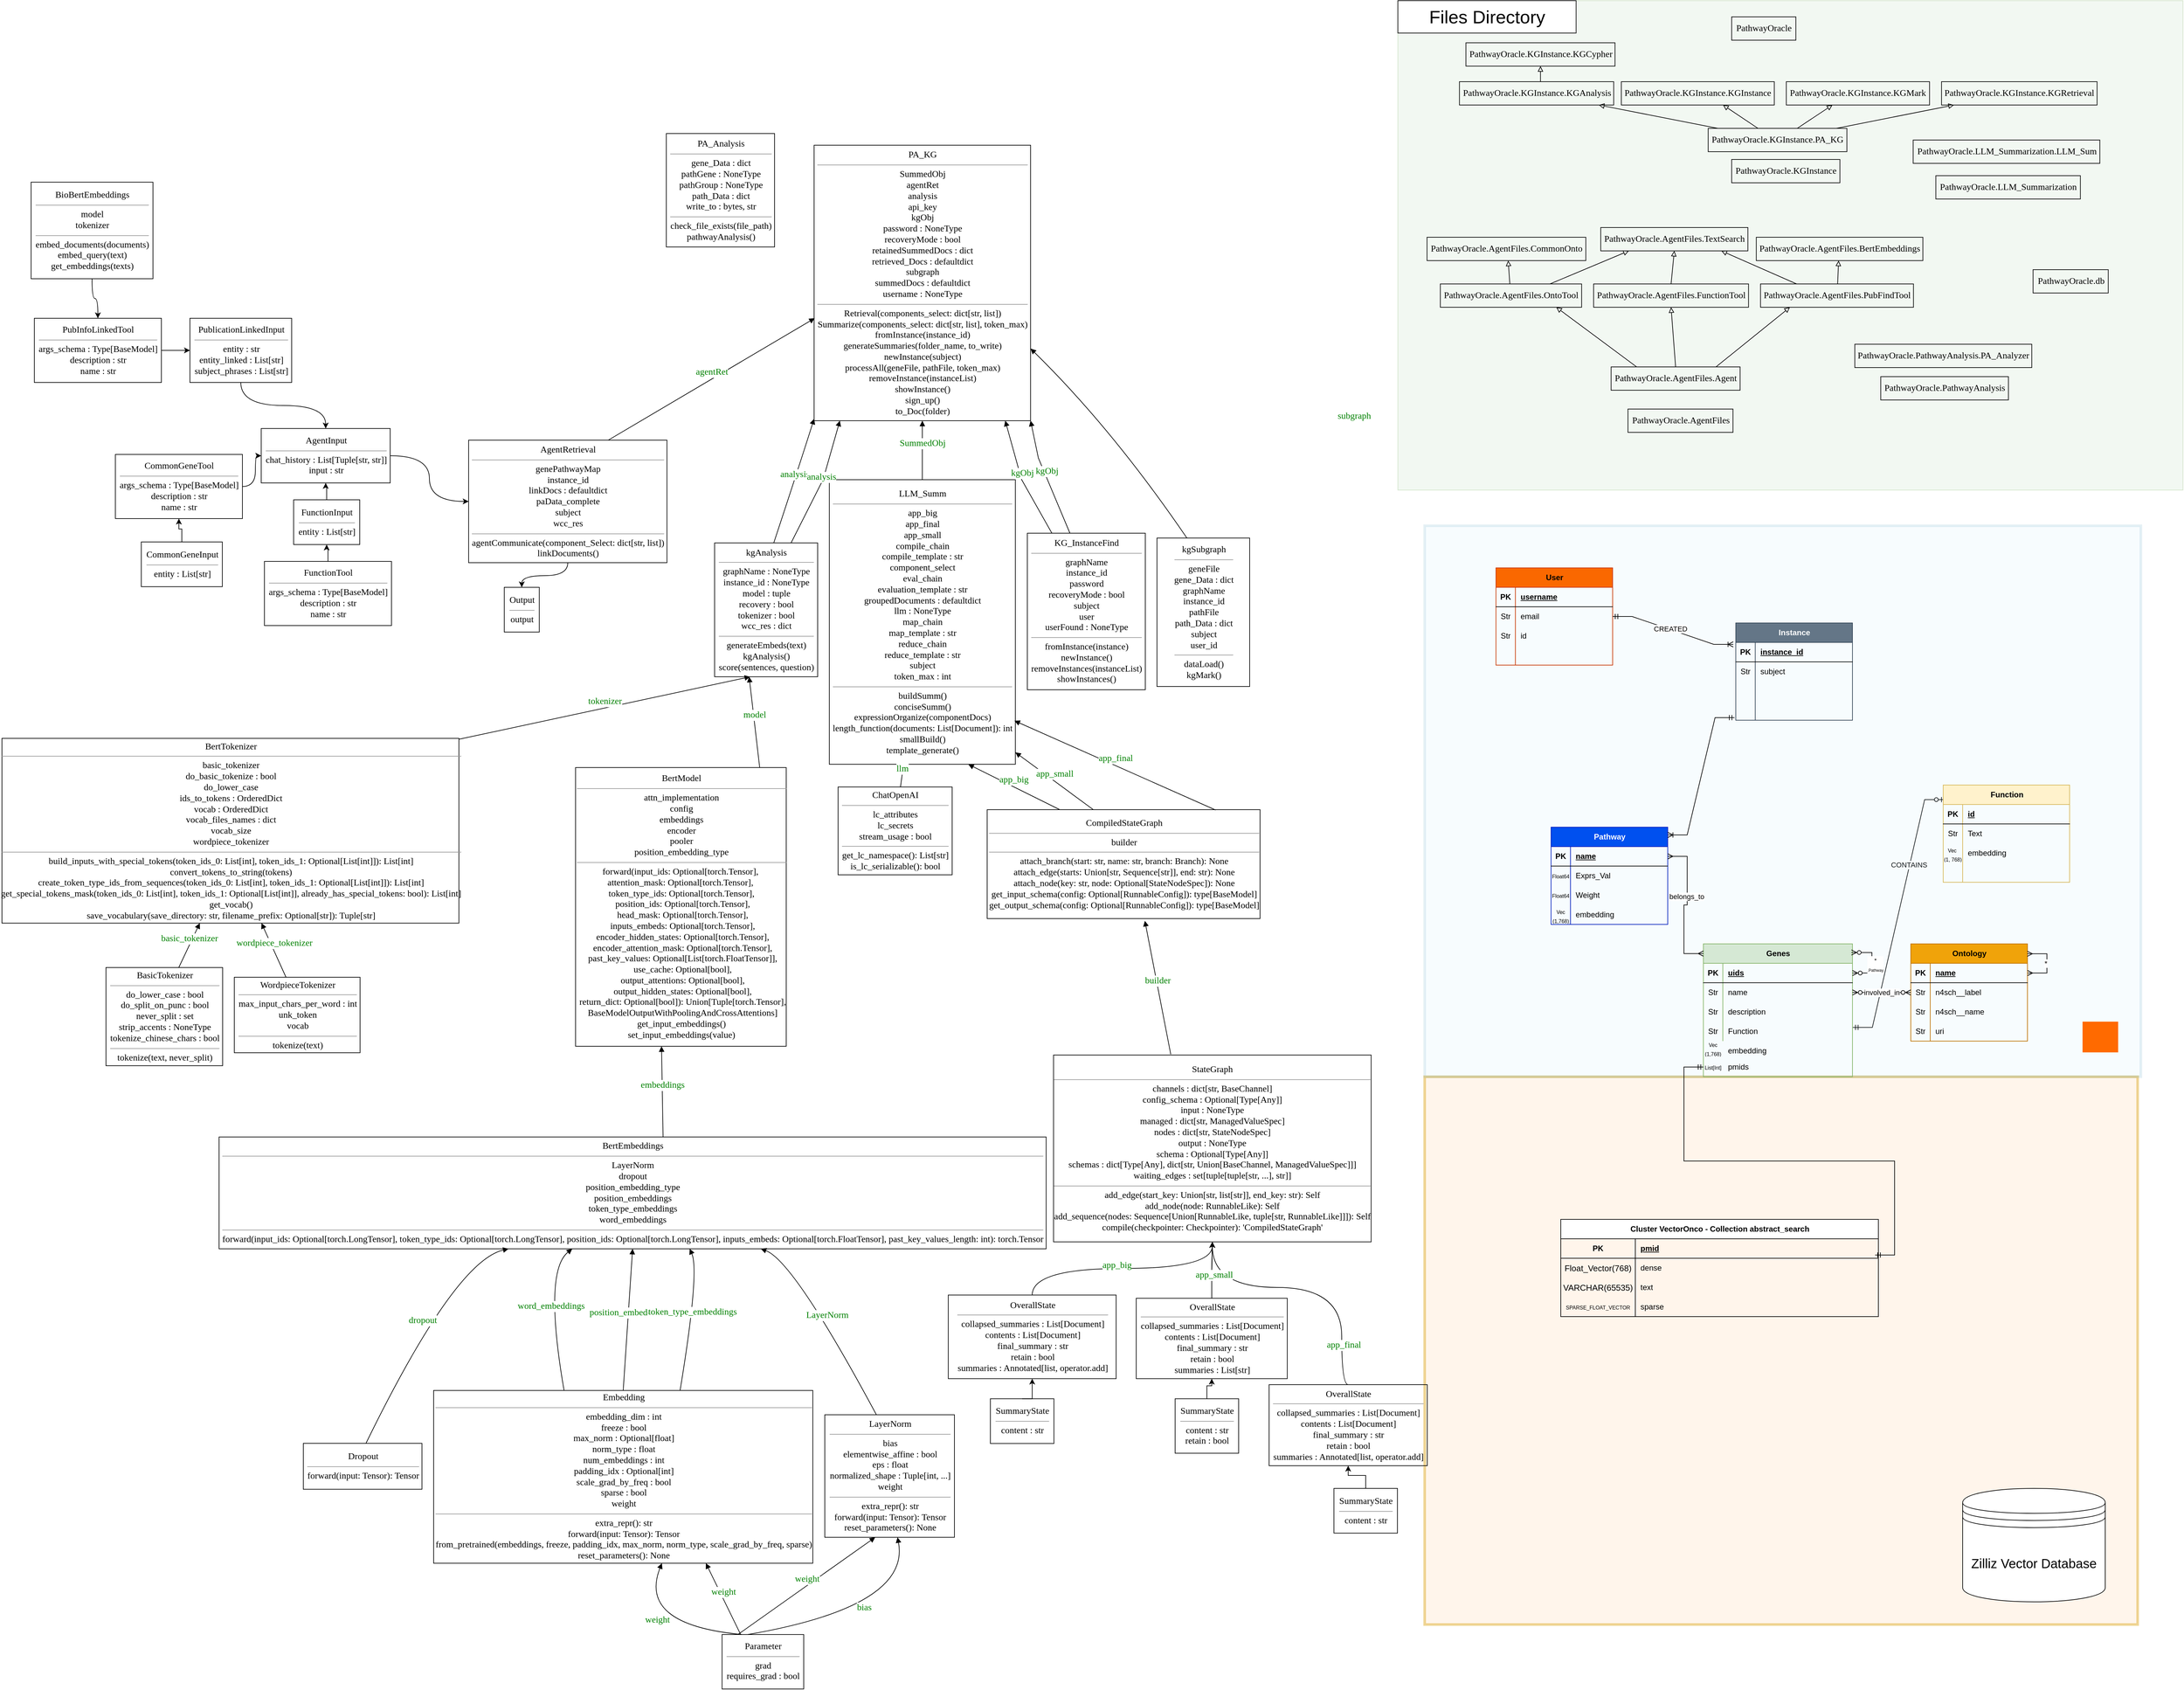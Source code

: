 <mxfile version="26.0.16">
  <diagram name="Page-1" id="nZFk1L0vzehwC3RNNBj1">
    <mxGraphModel dx="2540" dy="4799" grid="1" gridSize="5" guides="0" tooltips="1" connect="1" arrows="1" fold="1" page="1" pageScale="1" pageWidth="1100" pageHeight="850" math="0" shadow="0">
      <root>
        <mxCell id="0" />
        <mxCell id="1" parent="0" />
        <mxCell id="hx23fJJYlK3yCqs7KmKi-426" value="&lt;div&gt;&lt;br/&gt;&lt;/div&gt;" style="rounded=0;whiteSpace=wrap;html=1;fillColor=#ffe6cc;strokeWidth=4;strokeColor=#d79b00;opacity=40;" vertex="1" parent="1">
          <mxGeometry x="2200" y="-850" width="1100" height="845" as="geometry" />
        </mxCell>
        <mxCell id="hx23fJJYlK3yCqs7KmKi-401" value="" style="edgeStyle=entityRelationEdgeStyle;fontSize=12;html=1;endArrow=ERzeroToOne;startArrow=ERmandOne;rounded=0;entryX=0.007;entryY=0.15;entryDx=0;entryDy=0;entryPerimeter=0;exitX=1.003;exitY=0.295;exitDx=0;exitDy=0;exitPerimeter=0;" edge="1" parent="1" source="hx23fJJYlK3yCqs7KmKi-339" target="hx23fJJYlK3yCqs7KmKi-368">
          <mxGeometry width="100" height="100" relative="1" as="geometry">
            <mxPoint x="2860" y="-965" as="sourcePoint" />
            <mxPoint x="2760" y="-1065" as="targetPoint" />
            <Array as="points">
              <mxPoint x="2810" y="-1045" />
              <mxPoint x="2805" y="-1215" />
              <mxPoint x="2900" y="-1139" />
              <mxPoint x="2890" y="-1235" />
            </Array>
          </mxGeometry>
        </mxCell>
        <mxCell id="hx23fJJYlK3yCqs7KmKi-404" value="CONTAINS" style="edgeLabel;html=1;align=center;verticalAlign=middle;resizable=0;points=[];" vertex="1" connectable="0" parent="hx23fJJYlK3yCqs7KmKi-401">
          <mxGeometry x="0.366" y="1" relative="1" as="geometry">
            <mxPoint as="offset" />
          </mxGeometry>
        </mxCell>
        <mxCell id="hx23fJJYlK3yCqs7KmKi-295" value="&lt;div&gt;&lt;br/&gt;&lt;/div&gt;" style="rounded=0;whiteSpace=wrap;html=1;fillColor=#b1ddf0;strokeWidth=4;strokeColor=#10739e;opacity=10;" vertex="1" parent="1">
          <mxGeometry x="2200" y="-1700" width="1105" height="850" as="geometry" />
        </mxCell>
        <mxCell id="hx23fJJYlK3yCqs7KmKi-265" value="" style="rounded=0;whiteSpace=wrap;html=1;fillColor=#d5e8d4;align=right;labelPosition=left;verticalLabelPosition=top;verticalAlign=bottom;strokeColor=#82b366;opacity=30;" vertex="1" parent="1">
          <mxGeometry x="2158.65" y="-2510" width="1211.26" height="755" as="geometry" />
        </mxCell>
        <mxCell id="hx23fJJYlK3yCqs7KmKi-280" value="" style="edgeStyle=orthogonalEdgeStyle;rounded=0;orthogonalLoop=1;jettySize=auto;html=1;curved=1;" edge="1" parent="1" source="hx23fJJYlK3yCqs7KmKi-43" target="hx23fJJYlK3yCqs7KmKi-44">
          <mxGeometry relative="1" as="geometry" />
        </mxCell>
        <mxCell id="hx23fJJYlK3yCqs7KmKi-43" value="&lt;font style=&#39;font-size: 14.0px;&#39; face=&#39;Times New Roman,serif&#39; color=&#39;#000000&#39;&gt;AgentInput&lt;/font&gt;&lt;hr size=&#39;1&#39;/&gt;&lt;div&gt;&lt;font style=&#39;font-size: 14.0px;&#39; face=&#39;Times New Roman,serif&#39; color=&#39;#000000&#39;&gt;chat_history : List[Tuple[str, str]]&lt;br/&gt;input : str&lt;/font&gt;&lt;/div&gt;" style="verticalAlign=middle;html=1;rounded=0;labelBackgroundColor=none;strokeColor=black;fillColor=none;strokeWidth=1;dashed=0;" vertex="1" parent="1">
          <mxGeometry x="405" y="-1850" width="199" height="84" as="geometry" />
        </mxCell>
        <mxCell id="hx23fJJYlK3yCqs7KmKi-287" style="edgeStyle=orthogonalEdgeStyle;rounded=0;orthogonalLoop=1;jettySize=auto;html=1;entryX=0.5;entryY=0;entryDx=0;entryDy=0;curved=1;" edge="1" parent="1" source="hx23fJJYlK3yCqs7KmKi-44" target="hx23fJJYlK3yCqs7KmKi-67">
          <mxGeometry relative="1" as="geometry" />
        </mxCell>
        <mxCell id="hx23fJJYlK3yCqs7KmKi-44" value="&lt;font style=&#39;font-size: 14.0px;&#39; face=&#39;Times New Roman,serif&#39; color=&#39;#000000&#39;&gt;AgentRetrieval&lt;/font&gt;&lt;hr size=&#39;1&#39;/&gt;&lt;div&gt;&lt;font style=&#39;font-size: 14.0px;&#39; face=&#39;Times New Roman,serif&#39; color=&#39;#000000&#39;&gt;genePathwayMap&lt;br/&gt;instance_id&lt;br/&gt;linkDocs : defaultdict&lt;br/&gt;paData_complete&lt;br/&gt;subject&lt;br/&gt;wcc_res&lt;/font&gt;&lt;/div&gt;&lt;hr size=&#39;1&#39;/&gt;&lt;div&gt;&lt;font style=&#39;font-size: 14.0px;&#39; face=&#39;Times New Roman,serif&#39; color=&#39;#000000&#39;&gt;agentCommunicate(component_Select: dict[str, list])&lt;br/&gt;linkDocuments()&lt;/font&gt;&lt;/div&gt;" style="verticalAlign=middle;html=1;rounded=0;labelBackgroundColor=none;strokeColor=black;fillColor=none;strokeWidth=1;dashed=0;" vertex="1" parent="1">
          <mxGeometry x="725" y="-1832" width="306" height="189" as="geometry" />
        </mxCell>
        <mxCell id="hx23fJJYlK3yCqs7KmKi-45" value="&lt;font style=&#39;font-size: 14.0px;&#39; face=&#39;Times New Roman,serif&#39; color=&#39;#000000&#39;&gt;PA_KG&lt;/font&gt;&lt;hr size=&#39;1&#39;/&gt;&lt;div&gt;&lt;font style=&#39;font-size: 14.0px;&#39; face=&#39;Times New Roman,serif&#39; color=&#39;#000000&#39;&gt;SummedObj&lt;br/&gt;agentRet&lt;br/&gt;analysis&lt;br/&gt;api_key&lt;br/&gt;kgObj&lt;br/&gt;password : NoneType&lt;br/&gt;recoveryMode : bool&lt;br/&gt;retainedSummedDocs : dict&lt;br/&gt;retrieved_Docs : defaultdict&lt;br/&gt;subgraph&lt;br/&gt;summedDocs : defaultdict&lt;br/&gt;username : NoneType&lt;/font&gt;&lt;/div&gt;&lt;hr size=&#39;1&#39;/&gt;&lt;div&gt;&lt;font style=&#39;font-size: 14.0px;&#39; face=&#39;Times New Roman,serif&#39; color=&#39;#000000&#39;&gt;Retrieval(components_select: dict[str, list])&lt;br/&gt;Summarize(components_select: dict[str, list], token_max)&lt;br/&gt;fromInstance(instance_id)&lt;br/&gt;generateSummaries(folder_name, to_write)&lt;br/&gt;newInstance(subject)&lt;br/&gt;processAll(geneFile, pathFile, token_max)&lt;br/&gt;removeInstance(instanceList)&lt;br/&gt;showInstance()&lt;br/&gt;sign_up()&lt;br/&gt;to_Doc(folder)&lt;/font&gt;&lt;/div&gt;" style="verticalAlign=middle;html=1;rounded=0;labelBackgroundColor=none;strokeColor=black;fillColor=none;strokeWidth=1;dashed=0;" vertex="1" parent="1">
          <mxGeometry x="1258" y="-2287" width="334" height="425" as="geometry" />
        </mxCell>
        <mxCell id="hx23fJJYlK3yCqs7KmKi-46" value="&lt;font style=&#39;font-size: 14.0px;&#39; face=&#39;Times New Roman,serif&#39; color=&#39;#000000&#39;&gt;BasicTokenizer&lt;/font&gt;&lt;hr size=&#39;1&#39;/&gt;&lt;div&gt;&lt;font style=&#39;font-size: 14.0px;&#39; face=&#39;Times New Roman,serif&#39; color=&#39;#000000&#39;&gt;do_lower_case : bool&lt;br/&gt;do_split_on_punc : bool&lt;br/&gt;never_split : set&lt;br/&gt;strip_accents : NoneType&lt;br/&gt;tokenize_chinese_chars : bool&lt;/font&gt;&lt;/div&gt;&lt;hr size=&#39;1&#39;/&gt;&lt;div&gt;&lt;font style=&#39;font-size: 14.0px;&#39; face=&#39;Times New Roman,serif&#39; color=&#39;#000000&#39;&gt;tokenize(text, never_split)&lt;/font&gt;&lt;/div&gt;" style="verticalAlign=middle;html=1;rounded=0;labelBackgroundColor=none;strokeColor=black;fillColor=none;strokeWidth=1;dashed=0;" vertex="1" parent="1">
          <mxGeometry x="165.5" y="-1018.5" width="180" height="151.5" as="geometry" />
        </mxCell>
        <mxCell id="hx23fJJYlK3yCqs7KmKi-47" value="&lt;font style=&#39;font-size: 14.0px;&#39; face=&#39;Times New Roman,serif&#39; color=&#39;#000000&#39;&gt;BertTokenizer&lt;/font&gt;&lt;hr size=&#39;1&#39;/&gt;&lt;div&gt;&lt;font style=&#39;font-size: 14.0px;&#39; face=&#39;Times New Roman,serif&#39; color=&#39;#000000&#39;&gt;basic_tokenizer&lt;br/&gt;do_basic_tokenize : bool&lt;br/&gt;do_lower_case&lt;br/&gt;ids_to_tokens : OrderedDict&lt;br/&gt;vocab : OrderedDict&lt;br/&gt;vocab_files_names : dict&lt;br/&gt;vocab_size&lt;br/&gt;wordpiece_tokenizer&lt;/font&gt;&lt;/div&gt;&lt;hr size=&#39;1&#39;/&gt;&lt;div&gt;&lt;font style=&#39;font-size: 14.0px;&#39; face=&#39;Times New Roman,serif&#39; color=&#39;#000000&#39;&gt;build_inputs_with_special_tokens(token_ids_0: List[int], token_ids_1: Optional[List[int]]): List[int]&lt;br/&gt;convert_tokens_to_string(tokens)&lt;br/&gt;create_token_type_ids_from_sequences(token_ids_0: List[int], token_ids_1: Optional[List[int]]): List[int]&lt;br/&gt;get_special_tokens_mask(token_ids_0: List[int], token_ids_1: Optional[List[int]], already_has_special_tokens: bool): List[int]&lt;br/&gt;get_vocab()&lt;br/&gt;save_vocabulary(save_directory: str, filename_prefix: Optional[str]): Tuple[str]&lt;/font&gt;&lt;/div&gt;" style="verticalAlign=middle;html=1;rounded=0;labelBackgroundColor=none;strokeColor=black;fillColor=none;strokeWidth=1;dashed=0;" vertex="1" parent="1">
          <mxGeometry x="5" y="-1372" width="705" height="285" as="geometry" />
        </mxCell>
        <mxCell id="hx23fJJYlK3yCqs7KmKi-48" value="&lt;font style=&#39;font-size: 14.0px;&#39; face=&#39;Times New Roman,serif&#39; color=&#39;#000000&#39;&gt;kgAnalysis&lt;/font&gt;&lt;hr size=&#39;1&#39;/&gt;&lt;div&gt;&lt;font style=&#39;font-size: 14.0px;&#39; face=&#39;Times New Roman,serif&#39; color=&#39;#000000&#39;&gt;graphName : NoneType&lt;br/&gt;instance_id : NoneType&lt;br/&gt;model : tuple&lt;br/&gt;recovery : bool&lt;br/&gt;tokenizer : bool&lt;br/&gt;wcc_res : dict&lt;/font&gt;&lt;/div&gt;&lt;hr size=&#39;1&#39;/&gt;&lt;div&gt;&lt;font style=&#39;font-size: 14.0px;&#39; face=&#39;Times New Roman,serif&#39; color=&#39;#000000&#39;&gt;generateEmbeds(text)&lt;br/&gt;kgAnalysis()&lt;br/&gt;score(sentences, question)&lt;/font&gt;&lt;/div&gt;" style="verticalAlign=middle;html=1;rounded=0;labelBackgroundColor=none;strokeColor=black;fillColor=none;strokeWidth=1;dashed=0;" vertex="1" parent="1">
          <mxGeometry x="1104.5" y="-1673.5" width="159" height="206.5" as="geometry" />
        </mxCell>
        <mxCell id="hx23fJJYlK3yCqs7KmKi-49" value="&lt;font style=&#39;font-size: 14.0px;&#39; face=&#39;Times New Roman,serif&#39; color=&#39;#000000&#39;&gt;BertEmbeddings&lt;/font&gt;&lt;hr size=&#39;1&#39;/&gt;&lt;div&gt;&lt;font style=&#39;font-size: 14.0px;&#39; face=&#39;Times New Roman,serif&#39; color=&#39;#000000&#39;&gt;LayerNorm&lt;br/&gt;dropout&lt;br/&gt;position_embedding_type&lt;br/&gt;position_embeddings&lt;br/&gt;token_type_embeddings&lt;br/&gt;word_embeddings&lt;/font&gt;&lt;/div&gt;&lt;hr size=&#39;1&#39;/&gt;&lt;div&gt;&lt;font style=&#39;font-size: 14.0px;&#39; face=&#39;Times New Roman,serif&#39; color=&#39;#000000&#39;&gt;forward(input_ids: Optional[torch.LongTensor], token_type_ids: Optional[torch.LongTensor], position_ids: Optional[torch.LongTensor], inputs_embeds: Optional[torch.FloatTensor], past_key_values_length: int): torch.Tensor&lt;/font&gt;&lt;/div&gt;" style="verticalAlign=middle;html=1;rounded=0;labelBackgroundColor=none;strokeColor=black;fillColor=none;strokeWidth=1;dashed=0;" vertex="1" parent="1">
          <mxGeometry x="340" y="-757.08" width="1276" height="172.5" as="geometry" />
        </mxCell>
        <mxCell id="hx23fJJYlK3yCqs7KmKi-50" value="&lt;font style=&quot;font-size: 14px;&quot; face=&quot;Times New Roman,serif&quot; color=&quot;#000000&quot;&gt;BertModel&lt;/font&gt;&lt;hr size=&quot;1&quot;&gt;&lt;div&gt;&lt;font style=&quot;font-size: 14px;&quot; face=&quot;Times New Roman,serif&quot; color=&quot;#000000&quot;&gt;attn_implementation&lt;br&gt;config&lt;br&gt;embeddings&lt;br&gt;encoder&lt;br&gt;pooler&lt;br&gt;position_embedding_type&lt;/font&gt;&lt;/div&gt;&lt;hr size=&quot;1&quot;&gt;&lt;div&gt;&lt;font style=&quot;font-size: 14px;&quot; face=&quot;Times New Roman,serif&quot; color=&quot;#000000&quot;&gt;forward(input_ids: Optional[torch.Tensor],&amp;nbsp;&lt;/font&gt;&lt;/div&gt;&lt;div&gt;&lt;font style=&quot;font-size: 14px;&quot; face=&quot;Times New Roman,serif&quot; color=&quot;#000000&quot;&gt;attention_mask: Optional[torch.Tensor],&amp;nbsp;&lt;/font&gt;&lt;/div&gt;&lt;div&gt;&lt;font style=&quot;font-size: 14px;&quot; face=&quot;Times New Roman,serif&quot; color=&quot;#000000&quot;&gt;token_type_ids: Optional[torch.Tensor],&lt;/font&gt;&lt;/div&gt;&lt;div&gt;&lt;font style=&quot;font-size: 14px;&quot; face=&quot;Times New Roman,serif&quot; color=&quot;#000000&quot;&gt;&amp;nbsp;position_ids: Optional[torch.Tensor],&lt;/font&gt;&lt;/div&gt;&lt;div&gt;&lt;font style=&quot;font-size: 14px;&quot; face=&quot;Times New Roman,serif&quot; color=&quot;#000000&quot;&gt;&amp;nbsp;head_mask: Optional[torch.Tensor],&lt;/font&gt;&lt;/div&gt;&lt;div&gt;&lt;font style=&quot;font-size: 14px;&quot; face=&quot;Times New Roman,serif&quot; color=&quot;#000000&quot;&gt;&amp;nbsp;inputs_embeds: Optional[torch.Tensor],&lt;/font&gt;&lt;/div&gt;&lt;div&gt;&lt;font style=&quot;font-size: 14px;&quot; face=&quot;Times New Roman,serif&quot; color=&quot;#000000&quot;&gt;&amp;nbsp;encoder_hidden_states: Optional[torch.Tensor],&lt;/font&gt;&lt;/div&gt;&lt;div&gt;&lt;font style=&quot;font-size: 14px;&quot; face=&quot;Times New Roman,serif&quot; color=&quot;#000000&quot;&gt;&amp;nbsp;encoder_attention_mask: Optional[torch.Tensor],&lt;/font&gt;&lt;/div&gt;&lt;div&gt;&lt;font style=&quot;font-size: 14px;&quot; face=&quot;Times New Roman,serif&quot; color=&quot;#000000&quot;&gt;&amp;nbsp;past_key_values: Optional[List[torch.FloatTensor]],&lt;/font&gt;&lt;/div&gt;&lt;div&gt;&lt;font style=&quot;font-size: 14px;&quot; face=&quot;Times New Roman,serif&quot; color=&quot;#000000&quot;&gt;&amp;nbsp;use_cache: Optional[bool],&lt;/font&gt;&lt;/div&gt;&lt;div&gt;&lt;font style=&quot;font-size: 14px;&quot; face=&quot;Times New Roman,serif&quot; color=&quot;#000000&quot;&gt;&amp;nbsp;output_attentions: Optional[bool],&lt;/font&gt;&lt;/div&gt;&lt;div&gt;&lt;font style=&quot;font-size: 14px;&quot; face=&quot;Times New Roman,serif&quot; color=&quot;#000000&quot;&gt;&amp;nbsp;output_hidden_states: Optional[bool],&lt;/font&gt;&lt;/div&gt;&lt;div&gt;&lt;font style=&quot;font-size: 14px;&quot; face=&quot;Times New Roman,serif&quot; color=&quot;#000000&quot;&gt;&amp;nbsp;return_dict: Optional[bool]): Union[Tuple[torch.Tensor],&lt;/font&gt;&lt;/div&gt;&lt;div&gt;&lt;font style=&quot;font-size: 14px;&quot; face=&quot;Times New Roman,serif&quot; color=&quot;#000000&quot;&gt;&amp;nbsp;BaseModelOutputWithPoolingAndCrossAttentions]&lt;br&gt;get_input_embeddings()&lt;br&gt;set_input_embeddings(value)&lt;/font&gt;&lt;/div&gt;" style="verticalAlign=middle;html=1;rounded=0;labelBackgroundColor=none;strokeColor=black;fillColor=none;strokeWidth=1;dashed=0;" vertex="1" parent="1">
          <mxGeometry x="890" y="-1327" width="325" height="430" as="geometry" />
        </mxCell>
        <mxCell id="hx23fJJYlK3yCqs7KmKi-293" value="" style="edgeStyle=orthogonalEdgeStyle;rounded=0;orthogonalLoop=1;jettySize=auto;html=1;curved=1;" edge="1" parent="1" source="hx23fJJYlK3yCqs7KmKi-53" target="hx23fJJYlK3yCqs7KmKi-74">
          <mxGeometry relative="1" as="geometry" />
        </mxCell>
        <mxCell id="hx23fJJYlK3yCqs7KmKi-53" value="&lt;font style=&#39;font-size: 14.0px;&#39; face=&#39;Times New Roman,serif&#39; color=&#39;#000000&#39;&gt;BioBertEmbeddings&lt;/font&gt;&lt;hr size=&#39;1&#39;/&gt;&lt;div&gt;&lt;font style=&#39;font-size: 14.0px;&#39; face=&#39;Times New Roman,serif&#39; color=&#39;#000000&#39;&gt;model&lt;br/&gt;tokenizer&lt;/font&gt;&lt;/div&gt;&lt;hr size=&#39;1&#39;/&gt;&lt;div&gt;&lt;font style=&#39;font-size: 14.0px;&#39; face=&#39;Times New Roman,serif&#39; color=&#39;#000000&#39;&gt;embed_documents(documents)&lt;br/&gt;embed_query(text)&lt;br/&gt;get_embeddings(texts)&lt;/font&gt;&lt;/div&gt;" style="verticalAlign=middle;html=1;rounded=0;labelBackgroundColor=none;strokeColor=black;fillColor=none;strokeWidth=1;dashed=0;" vertex="1" parent="1">
          <mxGeometry x="50" y="-2230" width="188" height="149" as="geometry" />
        </mxCell>
        <mxCell id="hx23fJJYlK3yCqs7KmKi-54" value="&lt;font style=&#39;font-size: 14.0px;&#39; face=&#39;Times New Roman,serif&#39; color=&#39;#000000&#39;&gt;ChatOpenAI&lt;/font&gt;&lt;hr size=&#39;1&#39;/&gt;&lt;div&gt;&lt;font style=&#39;font-size: 14.0px;&#39; face=&#39;Times New Roman,serif&#39; color=&#39;#000000&#39;&gt;lc_attributes&lt;br/&gt;lc_secrets&lt;br/&gt;stream_usage : bool&lt;/font&gt;&lt;/div&gt;&lt;hr size=&#39;1&#39;/&gt;&lt;div&gt;&lt;font style=&#39;font-size: 14.0px;&#39; face=&#39;Times New Roman,serif&#39; color=&#39;#000000&#39;&gt;get_lc_namespace(): List[str]&lt;br/&gt;is_lc_serializable(): bool&lt;/font&gt;&lt;/div&gt;" style="verticalAlign=middle;html=1;rounded=0;labelBackgroundColor=none;strokeColor=black;fillColor=none;strokeWidth=1;dashed=0;" vertex="1" parent="1">
          <mxGeometry x="1295" y="-1297" width="176" height="135.5" as="geometry" />
        </mxCell>
        <mxCell id="hx23fJJYlK3yCqs7KmKi-55" value="&lt;font style=&#39;font-size: 14.0px;&#39; face=&#39;Times New Roman,serif&#39; color=&#39;#000000&#39;&gt;LLM_Summ&lt;/font&gt;&lt;hr size=&#39;1&#39;/&gt;&lt;div&gt;&lt;font style=&#39;font-size: 14.0px;&#39; face=&#39;Times New Roman,serif&#39; color=&#39;#000000&#39;&gt;app_big&lt;br/&gt;app_final&lt;br/&gt;app_small&lt;br/&gt;compile_chain&lt;br/&gt;compile_template : str&lt;br/&gt;component_select&lt;br/&gt;eval_chain&lt;br/&gt;evaluation_template : str&lt;br/&gt;groupedDocuments : defaultdict&lt;br/&gt;llm : NoneType&lt;br/&gt;map_chain&lt;br/&gt;map_template : str&lt;br/&gt;reduce_chain&lt;br/&gt;reduce_template : str&lt;br/&gt;subject&lt;br/&gt;token_max : int&lt;/font&gt;&lt;/div&gt;&lt;hr size=&#39;1&#39;/&gt;&lt;div&gt;&lt;font style=&#39;font-size: 14.0px;&#39; face=&#39;Times New Roman,serif&#39; color=&#39;#000000&#39;&gt;buildSumm()&lt;br/&gt;conciseSumm()&lt;br/&gt;expressionOrganize(componentDocs)&lt;br/&gt;length_function(documents: List[Document]): int&lt;br/&gt;smallBuild()&lt;br/&gt;template_generate()&lt;/font&gt;&lt;/div&gt;" style="verticalAlign=middle;html=1;rounded=0;labelBackgroundColor=none;strokeColor=black;fillColor=none;strokeWidth=1;dashed=0;" vertex="1" parent="1">
          <mxGeometry x="1281.5" y="-1771" width="287" height="439" as="geometry" />
        </mxCell>
        <mxCell id="hx23fJJYlK3yCqs7KmKi-283" value="" style="edgeStyle=orthogonalEdgeStyle;rounded=0;orthogonalLoop=1;jettySize=auto;html=1;" edge="1" parent="1" source="hx23fJJYlK3yCqs7KmKi-56" target="hx23fJJYlK3yCqs7KmKi-57">
          <mxGeometry relative="1" as="geometry" />
        </mxCell>
        <mxCell id="hx23fJJYlK3yCqs7KmKi-56" value="&lt;font style=&#39;font-size: 14.0px;&#39; face=&#39;Times New Roman,serif&#39; color=&#39;#000000&#39;&gt;CommonGeneInput&lt;/font&gt;&lt;hr size=&#39;1&#39;/&gt;&lt;div&gt;&lt;font style=&#39;font-size: 14.0px;&#39; face=&#39;Times New Roman,serif&#39; color=&#39;#000000&#39;&gt;entity : List[str]&lt;/font&gt;&lt;/div&gt;" style="verticalAlign=middle;html=1;rounded=0;labelBackgroundColor=none;strokeColor=black;fillColor=none;strokeWidth=1;dashed=0;" vertex="1" parent="1">
          <mxGeometry x="220" y="-1675" width="125" height="69" as="geometry" />
        </mxCell>
        <mxCell id="hx23fJJYlK3yCqs7KmKi-285" style="edgeStyle=orthogonalEdgeStyle;rounded=0;orthogonalLoop=1;jettySize=auto;html=1;exitX=1;exitY=0.5;exitDx=0;exitDy=0;entryX=0;entryY=0.5;entryDx=0;entryDy=0;curved=1;" edge="1" parent="1" source="hx23fJJYlK3yCqs7KmKi-57" target="hx23fJJYlK3yCqs7KmKi-43">
          <mxGeometry relative="1" as="geometry" />
        </mxCell>
        <mxCell id="hx23fJJYlK3yCqs7KmKi-57" value="&lt;font style=&#39;font-size: 14.0px;&#39; face=&#39;Times New Roman,serif&#39; color=&#39;#000000&#39;&gt;CommonGeneTool&lt;/font&gt;&lt;hr size=&#39;1&#39;/&gt;&lt;div&gt;&lt;font style=&#39;font-size: 14.0px;&#39; face=&#39;Times New Roman,serif&#39; color=&#39;#000000&#39;&gt;args_schema : Type[BaseModel]&lt;br/&gt;description : str&lt;br/&gt;name : str&lt;/font&gt;&lt;/div&gt;" style="verticalAlign=middle;html=1;rounded=0;labelBackgroundColor=none;strokeColor=black;fillColor=none;strokeWidth=1;dashed=0;" vertex="1" parent="1">
          <mxGeometry x="180" y="-1810" width="196" height="99" as="geometry" />
        </mxCell>
        <mxCell id="hx23fJJYlK3yCqs7KmKi-58" value="&lt;font style=&#39;font-size: 14.0px;&#39; face=&#39;Times New Roman,serif&#39; color=&#39;#000000&#39;&gt;CompiledStateGraph&lt;/font&gt;&lt;hr size=&#39;1&#39;/&gt;&lt;div&gt;&lt;font style=&#39;font-size: 14.0px;&#39; face=&#39;Times New Roman,serif&#39; color=&#39;#000000&#39;&gt;builder&lt;/font&gt;&lt;/div&gt;&lt;hr size=&#39;1&#39;/&gt;&lt;div&gt;&lt;font style=&#39;font-size: 14.0px;&#39; face=&#39;Times New Roman,serif&#39; color=&#39;#000000&#39;&gt;attach_branch(start: str, name: str, branch: Branch): None&lt;br/&gt;attach_edge(starts: Union[str, Sequence[str]], end: str): None&lt;br/&gt;attach_node(key: str, node: Optional[StateNodeSpec]): None&lt;br/&gt;get_input_schema(config: Optional[RunnableConfig]): type[BaseModel]&lt;br/&gt;get_output_schema(config: Optional[RunnableConfig]): type[BaseModel]&lt;/font&gt;&lt;/div&gt;" style="verticalAlign=middle;html=1;rounded=0;labelBackgroundColor=none;strokeColor=black;fillColor=none;strokeWidth=1;dashed=0;" vertex="1" parent="1">
          <mxGeometry x="1525" y="-1262" width="421" height="168" as="geometry" />
        </mxCell>
        <mxCell id="hx23fJJYlK3yCqs7KmKi-59" value="&lt;font style=&#39;font-size: 14.0px;&#39; face=&#39;Times New Roman,serif&#39; color=&#39;#000000&#39;&gt;Dropout&lt;/font&gt;&lt;hr size=&#39;1&#39;/&gt;&lt;div&gt;&lt;font style=&#39;font-size: 14.0px;&#39; face=&#39;Times New Roman,serif&#39; color=&#39;#000000&#39;&gt;forward(input: Tensor): Tensor&lt;/font&gt;&lt;/div&gt;" style="verticalAlign=middle;html=1;rounded=0;labelBackgroundColor=none;strokeColor=black;fillColor=none;strokeWidth=1;dashed=0;" vertex="1" parent="1">
          <mxGeometry x="470" y="-284.48" width="183" height="70.8" as="geometry" />
        </mxCell>
        <mxCell id="hx23fJJYlK3yCqs7KmKi-60" value="&lt;font style=&#39;font-size: 14.0px;&#39; face=&#39;Times New Roman,serif&#39; color=&#39;#000000&#39;&gt;Embedding&lt;/font&gt;&lt;hr size=&#39;1&#39;/&gt;&lt;div&gt;&lt;font style=&#39;font-size: 14.0px;&#39; face=&#39;Times New Roman,serif&#39; color=&#39;#000000&#39;&gt;embedding_dim : int&lt;br/&gt;freeze : bool&lt;br/&gt;max_norm : Optional[float]&lt;br/&gt;norm_type : float&lt;br/&gt;num_embeddings : int&lt;br/&gt;padding_idx : Optional[int]&lt;br/&gt;scale_grad_by_freq : bool&lt;br/&gt;sparse : bool&lt;br/&gt;weight&lt;/font&gt;&lt;/div&gt;&lt;hr size=&#39;1&#39;/&gt;&lt;div&gt;&lt;font style=&#39;font-size: 14.0px;&#39; face=&#39;Times New Roman,serif&#39; color=&#39;#000000&#39;&gt;extra_repr(): str&lt;br/&gt;forward(input: Tensor): Tensor&lt;br/&gt;from_pretrained(embeddings, freeze, padding_idx, max_norm, norm_type, scale_grad_by_freq, sparse)&lt;br/&gt;reset_parameters(): None&lt;/font&gt;&lt;/div&gt;" style="verticalAlign=middle;html=1;rounded=0;labelBackgroundColor=none;strokeColor=black;fillColor=none;strokeWidth=1;dashed=0;" vertex="1" parent="1">
          <mxGeometry x="671" y="-366.08" width="585" height="266.5" as="geometry" />
        </mxCell>
        <mxCell id="hx23fJJYlK3yCqs7KmKi-281" value="" style="edgeStyle=orthogonalEdgeStyle;rounded=0;orthogonalLoop=1;jettySize=auto;html=1;" edge="1" parent="1" source="hx23fJJYlK3yCqs7KmKi-61" target="hx23fJJYlK3yCqs7KmKi-43">
          <mxGeometry relative="1" as="geometry" />
        </mxCell>
        <mxCell id="hx23fJJYlK3yCqs7KmKi-61" value="&lt;font style=&#39;font-size: 14.0px;&#39; face=&#39;Times New Roman,serif&#39; color=&#39;#000000&#39;&gt;FunctionInput&lt;/font&gt;&lt;hr size=&#39;1&#39;/&gt;&lt;div&gt;&lt;font style=&#39;font-size: 14.0px;&#39; face=&#39;Times New Roman,serif&#39; color=&#39;#000000&#39;&gt;entity : List[str]&lt;/font&gt;&lt;/div&gt;" style="verticalAlign=middle;html=1;rounded=0;labelBackgroundColor=none;strokeColor=black;fillColor=none;strokeWidth=1;dashed=0;" vertex="1" parent="1">
          <mxGeometry x="455" y="-1740" width="102" height="69" as="geometry" />
        </mxCell>
        <mxCell id="hx23fJJYlK3yCqs7KmKi-282" value="" style="edgeStyle=orthogonalEdgeStyle;rounded=0;orthogonalLoop=1;jettySize=auto;html=1;" edge="1" parent="1" source="hx23fJJYlK3yCqs7KmKi-62" target="hx23fJJYlK3yCqs7KmKi-61">
          <mxGeometry relative="1" as="geometry" />
        </mxCell>
        <mxCell id="hx23fJJYlK3yCqs7KmKi-62" value="&lt;font style=&#39;font-size: 14.0px;&#39; face=&#39;Times New Roman,serif&#39; color=&#39;#000000&#39;&gt;FunctionTool&lt;/font&gt;&lt;hr size=&#39;1&#39;/&gt;&lt;div&gt;&lt;font style=&#39;font-size: 14.0px;&#39; face=&#39;Times New Roman,serif&#39; color=&#39;#000000&#39;&gt;args_schema : Type[BaseModel]&lt;br/&gt;description : str&lt;br/&gt;name : str&lt;/font&gt;&lt;/div&gt;" style="verticalAlign=middle;html=1;rounded=0;labelBackgroundColor=none;strokeColor=black;fillColor=none;strokeWidth=1;dashed=0;" vertex="1" parent="1">
          <mxGeometry x="410" y="-1645" width="196" height="99" as="geometry" />
        </mxCell>
        <mxCell id="hx23fJJYlK3yCqs7KmKi-63" value="&lt;font style=&#39;font-size: 14.0px;&#39; face=&#39;Times New Roman,serif&#39; color=&#39;#000000&#39;&gt;KG_InstanceFind&lt;/font&gt;&lt;hr size=&#39;1&#39;/&gt;&lt;div&gt;&lt;font style=&#39;font-size: 14.0px;&#39; face=&#39;Times New Roman,serif&#39; color=&#39;#000000&#39;&gt;graphName&lt;br/&gt;instance_id&lt;br/&gt;password&lt;br/&gt;recoveryMode : bool&lt;br/&gt;subject&lt;br/&gt;user&lt;br/&gt;userFound : NoneType&lt;/font&gt;&lt;/div&gt;&lt;hr size=&#39;1&#39;/&gt;&lt;div&gt;&lt;font style=&#39;font-size: 14.0px;&#39; face=&#39;Times New Roman,serif&#39; color=&#39;#000000&#39;&gt;fromInstance(instance)&lt;br/&gt;newInstance()&lt;br/&gt;removeInstances(instanceList)&lt;br/&gt;showInstances()&lt;/font&gt;&lt;/div&gt;" style="verticalAlign=middle;html=1;rounded=0;labelBackgroundColor=none;strokeColor=black;fillColor=none;strokeWidth=1;dashed=0;" vertex="1" parent="1">
          <mxGeometry x="1587" y="-1688.5" width="182" height="241.5" as="geometry" />
        </mxCell>
        <mxCell id="hx23fJJYlK3yCqs7KmKi-64" value="&lt;font style=&#39;font-size: 14.0px;&#39; face=&#39;Times New Roman,serif&#39; color=&#39;#000000&#39;&gt;LayerNorm&lt;/font&gt;&lt;hr size=&#39;1&#39;/&gt;&lt;div&gt;&lt;font style=&#39;font-size: 14.0px;&#39; face=&#39;Times New Roman,serif&#39; color=&#39;#000000&#39;&gt;bias&lt;br/&gt;elementwise_affine : bool&lt;br/&gt;eps : float&lt;br/&gt;normalized_shape : Tuple[int, ...]&lt;br/&gt;weight&lt;/font&gt;&lt;/div&gt;&lt;hr size=&#39;1&#39;/&gt;&lt;div&gt;&lt;font style=&#39;font-size: 14.0px;&#39; face=&#39;Times New Roman,serif&#39; color=&#39;#000000&#39;&gt;extra_repr(): str&lt;br/&gt;forward(input: Tensor): Tensor&lt;br/&gt;reset_parameters(): None&lt;/font&gt;&lt;/div&gt;" style="verticalAlign=middle;html=1;rounded=0;labelBackgroundColor=none;strokeColor=black;fillColor=none;strokeWidth=1;dashed=0;" vertex="1" parent="1">
          <mxGeometry x="1274.5" y="-328.58" width="200" height="189" as="geometry" />
        </mxCell>
        <mxCell id="hx23fJJYlK3yCqs7KmKi-67" value="&lt;font style=&#39;font-size: 14.0px;&#39; face=&#39;Times New Roman,serif&#39; color=&#39;#000000&#39;&gt;Output&lt;/font&gt;&lt;hr size=&#39;1&#39;/&gt;&lt;div&gt;&lt;font style=&#39;font-size: 14.0px;&#39; face=&#39;Times New Roman,serif&#39; color=&#39;#000000&#39;&gt;output&lt;/font&gt;&lt;/div&gt;" style="verticalAlign=middle;html=1;rounded=0;labelBackgroundColor=none;strokeColor=black;fillColor=none;strokeWidth=1;dashed=0;" vertex="1" parent="1">
          <mxGeometry x="780" y="-1605" width="54" height="69" as="geometry" />
        </mxCell>
        <mxCell id="hx23fJJYlK3yCqs7KmKi-268" style="edgeStyle=orthogonalEdgeStyle;rounded=0;orthogonalLoop=1;jettySize=auto;html=1;exitX=0.5;exitY=0;exitDx=0;exitDy=0;jumpStyle=none;strokeColor=default;curved=1;" edge="1" parent="1" source="hx23fJJYlK3yCqs7KmKi-68" target="hx23fJJYlK3yCqs7KmKi-76">
          <mxGeometry relative="1" as="geometry">
            <mxPoint x="1872.368" y="-588.27" as="targetPoint" />
          </mxGeometry>
        </mxCell>
        <mxCell id="hx23fJJYlK3yCqs7KmKi-68" value="&lt;font style=&#39;font-size: 14.0px;&#39; face=&#39;Times New Roman,serif&#39; color=&#39;#000000&#39;&gt;OverallState&lt;/font&gt;&lt;hr size=&#39;1&#39;/&gt;&lt;div&gt;&lt;font style=&#39;font-size: 14.0px;&#39; face=&#39;Times New Roman,serif&#39; color=&#39;#000000&#39;&gt;collapsed_summaries : List[Document]&lt;br/&gt;contents : List[Document]&lt;br/&gt;final_summary : str&lt;br/&gt;retain : bool&lt;br/&gt;summaries : Annotated[list, operator.add]&lt;/font&gt;&lt;/div&gt;" style="verticalAlign=middle;html=1;rounded=0;labelBackgroundColor=none;strokeColor=black;fillColor=none;strokeWidth=1;dashed=0;" vertex="1" parent="1">
          <mxGeometry x="1465" y="-513.27" width="259" height="129" as="geometry" />
        </mxCell>
        <mxCell id="hx23fJJYlK3yCqs7KmKi-271" style="edgeStyle=orthogonalEdgeStyle;rounded=0;orthogonalLoop=1;jettySize=auto;html=1;entryX=0.5;entryY=1;entryDx=0;entryDy=0;" edge="1" parent="1" source="hx23fJJYlK3yCqs7KmKi-69" target="hx23fJJYlK3yCqs7KmKi-76">
          <mxGeometry relative="1" as="geometry" />
        </mxCell>
        <mxCell id="hx23fJJYlK3yCqs7KmKi-273" value="" style="edgeStyle=orthogonalEdgeStyle;rounded=0;orthogonalLoop=1;jettySize=auto;html=1;" edge="1" parent="1" source="hx23fJJYlK3yCqs7KmKi-69" target="hx23fJJYlK3yCqs7KmKi-76">
          <mxGeometry relative="1" as="geometry" />
        </mxCell>
        <mxCell id="hx23fJJYlK3yCqs7KmKi-69" value="&lt;font style=&#39;font-size: 14.0px;&#39; face=&#39;Times New Roman,serif&#39; color=&#39;#000000&#39;&gt;OverallState&lt;/font&gt;&lt;hr size=&#39;1&#39;/&gt;&lt;div&gt;&lt;font style=&#39;font-size: 14.0px;&#39; face=&#39;Times New Roman,serif&#39; color=&#39;#000000&#39;&gt;collapsed_summaries : List[Document]&lt;br/&gt;contents : List[Document]&lt;br/&gt;final_summary : str&lt;br/&gt;retain : bool&lt;br/&gt;summaries : List[str]&lt;/font&gt;&lt;/div&gt;" style="verticalAlign=middle;html=1;rounded=0;labelBackgroundColor=none;strokeColor=black;fillColor=none;strokeWidth=1;dashed=0;" vertex="1" parent="1">
          <mxGeometry x="1755" y="-508.27" width="233" height="124" as="geometry" />
        </mxCell>
        <mxCell id="hx23fJJYlK3yCqs7KmKi-70" value="&lt;font style=&#39;font-size: 14.0px;&#39; face=&#39;Times New Roman,serif&#39; color=&#39;#000000&#39;&gt;OverallState&lt;/font&gt;&lt;hr size=&#39;1&#39;/&gt;&lt;div&gt;&lt;font style=&#39;font-size: 14.0px;&#39; face=&#39;Times New Roman,serif&#39; color=&#39;#000000&#39;&gt;collapsed_summaries : List[Document]&lt;br/&gt;contents : List[Document]&lt;br/&gt;final_summary : str&lt;br/&gt;retain : bool&lt;br/&gt;summaries : Annotated[list, operator.add]&lt;/font&gt;&lt;/div&gt;" style="verticalAlign=middle;html=1;rounded=0;labelBackgroundColor=none;strokeColor=black;fillColor=none;strokeWidth=1;dashed=0;" vertex="1" parent="1">
          <mxGeometry x="1960" y="-375" width="244" height="125" as="geometry" />
        </mxCell>
        <mxCell id="hx23fJJYlK3yCqs7KmKi-71" value="&lt;font style=&#39;font-size: 14.0px;&#39; face=&#39;Times New Roman,serif&#39; color=&#39;#000000&#39;&gt;PA_Analysis&lt;/font&gt;&lt;hr size=&#39;1&#39;/&gt;&lt;div&gt;&lt;font style=&#39;font-size: 14.0px;&#39; face=&#39;Times New Roman,serif&#39; color=&#39;#000000&#39;&gt;gene_Data : dict&lt;br/&gt;pathGene : NoneType&lt;br/&gt;pathGroup : NoneType&lt;br/&gt;path_Data : dict&lt;br/&gt;write_to : bytes, str&lt;/font&gt;&lt;/div&gt;&lt;hr size=&#39;1&#39;/&gt;&lt;div&gt;&lt;font style=&#39;font-size: 14.0px;&#39; face=&#39;Times New Roman,serif&#39; color=&#39;#000000&#39;&gt;check_file_exists(file_path)&lt;br/&gt;pathwayAnalysis()&lt;/font&gt;&lt;/div&gt;" style="verticalAlign=middle;html=1;rounded=0;labelBackgroundColor=none;strokeColor=black;fillColor=none;strokeWidth=1;dashed=0;" vertex="1" parent="1">
          <mxGeometry x="1030" y="-2305" width="167" height="175" as="geometry" />
        </mxCell>
        <mxCell id="hx23fJJYlK3yCqs7KmKi-72" value="&lt;font style=&#39;font-size: 14.0px;&#39; face=&#39;Times New Roman,serif&#39; color=&#39;#000000&#39;&gt;Parameter&lt;/font&gt;&lt;hr size=&#39;1&#39;/&gt;&lt;div&gt;&lt;font style=&#39;font-size: 14.0px;&#39; face=&#39;Times New Roman,serif&#39; color=&#39;#000000&#39;&gt;grad&lt;br/&gt;requires_grad : bool&lt;/font&gt;&lt;/div&gt;" style="verticalAlign=middle;html=1;rounded=0;labelBackgroundColor=none;strokeColor=black;fillColor=none;strokeWidth=1;dashed=0;" vertex="1" parent="1">
          <mxGeometry x="1116" y="10.42" width="126" height="84" as="geometry" />
        </mxCell>
        <mxCell id="hx23fJJYlK3yCqs7KmKi-290" value="" style="edgeStyle=orthogonalEdgeStyle;rounded=0;orthogonalLoop=1;jettySize=auto;html=1;" edge="1" parent="1" source="hx23fJJYlK3yCqs7KmKi-74" target="hx23fJJYlK3yCqs7KmKi-75">
          <mxGeometry relative="1" as="geometry" />
        </mxCell>
        <mxCell id="hx23fJJYlK3yCqs7KmKi-74" value="&lt;font style=&#39;font-size: 14.0px;&#39; face=&#39;Times New Roman,serif&#39; color=&#39;#000000&#39;&gt;PubInfoLinkedTool&lt;/font&gt;&lt;hr size=&#39;1&#39;/&gt;&lt;div&gt;&lt;font style=&#39;font-size: 14.0px;&#39; face=&#39;Times New Roman,serif&#39; color=&#39;#000000&#39;&gt;args_schema : Type[BaseModel]&lt;br/&gt;description : str&lt;br/&gt;name : str&lt;/font&gt;&lt;/div&gt;" style="verticalAlign=middle;html=1;rounded=0;labelBackgroundColor=none;strokeColor=black;fillColor=none;strokeWidth=1;dashed=0;" vertex="1" parent="1">
          <mxGeometry x="55" y="-2020" width="196" height="99" as="geometry" />
        </mxCell>
        <mxCell id="hx23fJJYlK3yCqs7KmKi-291" style="edgeStyle=orthogonalEdgeStyle;rounded=0;orthogonalLoop=1;jettySize=auto;html=1;entryX=0.5;entryY=0;entryDx=0;entryDy=0;curved=1;" edge="1" parent="1" source="hx23fJJYlK3yCqs7KmKi-75" target="hx23fJJYlK3yCqs7KmKi-43">
          <mxGeometry relative="1" as="geometry" />
        </mxCell>
        <mxCell id="hx23fJJYlK3yCqs7KmKi-75" value="&lt;font style=&#39;font-size: 14.0px;&#39; face=&#39;Times New Roman,serif&#39; color=&#39;#000000&#39;&gt;PublicationLinkedInput&lt;/font&gt;&lt;hr size=&#39;1&#39;/&gt;&lt;div&gt;&lt;font style=&#39;font-size: 14.0px;&#39; face=&#39;Times New Roman,serif&#39; color=&#39;#000000&#39;&gt;entity : str&lt;br/&gt;entity_linked : List[str]&lt;br/&gt;subject_phrases : List[str]&lt;/font&gt;&lt;/div&gt;" style="verticalAlign=middle;html=1;rounded=0;labelBackgroundColor=none;strokeColor=black;fillColor=none;strokeWidth=1;dashed=0;" vertex="1" parent="1">
          <mxGeometry x="295" y="-2020" width="157" height="99" as="geometry" />
        </mxCell>
        <mxCell id="hx23fJJYlK3yCqs7KmKi-76" value="&lt;font style=&#39;font-size: 14.0px;&#39; face=&#39;Times New Roman,serif&#39; color=&#39;#000000&#39;&gt;StateGraph&lt;/font&gt;&lt;hr size=&#39;1&#39;/&gt;&lt;div&gt;&lt;font style=&#39;font-size: 14.0px;&#39; face=&#39;Times New Roman,serif&#39; color=&#39;#000000&#39;&gt;channels : dict[str, BaseChannel]&lt;br/&gt;config_schema : Optional[Type[Any]]&lt;br/&gt;input : NoneType&lt;br/&gt;managed : dict[str, ManagedValueSpec]&lt;br/&gt;nodes : dict[str, StateNodeSpec]&lt;br/&gt;output : NoneType&lt;br/&gt;schema : Optional[Type[Any]]&lt;br/&gt;schemas : dict[Type[Any], dict[str, Union[BaseChannel, ManagedValueSpec]]]&lt;br/&gt;waiting_edges : set[tuple[tuple[str, ...], str]]&lt;/font&gt;&lt;/div&gt;&lt;hr size=&#39;1&#39;/&gt;&lt;div&gt;&lt;font style=&#39;font-size: 14.0px;&#39; face=&#39;Times New Roman,serif&#39; color=&#39;#000000&#39;&gt;add_edge(start_key: Union[str, list[str]], end_key: str): Self&lt;br/&gt;add_node(node: RunnableLike): Self&lt;br/&gt;add_sequence(nodes: Sequence[Union[RunnableLike, tuple[str, RunnableLike]]]): Self&lt;br/&gt;compile(checkpointer: Checkpointer): &#39;CompiledStateGraph&#39;&lt;/font&gt;&lt;/div&gt;" style="verticalAlign=middle;html=1;rounded=0;labelBackgroundColor=none;strokeColor=black;fillColor=none;strokeWidth=1;dashed=0;" vertex="1" parent="1">
          <mxGeometry x="1627.42" y="-883.53" width="490" height="288.26" as="geometry" />
        </mxCell>
        <mxCell id="hx23fJJYlK3yCqs7KmKi-279" value="" style="edgeStyle=orthogonalEdgeStyle;rounded=0;orthogonalLoop=1;jettySize=auto;html=1;" edge="1" parent="1" source="hx23fJJYlK3yCqs7KmKi-77" target="hx23fJJYlK3yCqs7KmKi-70">
          <mxGeometry relative="1" as="geometry" />
        </mxCell>
        <mxCell id="hx23fJJYlK3yCqs7KmKi-77" value="&lt;font style=&#39;font-size: 14.0px;&#39; face=&#39;Times New Roman,serif&#39; color=&#39;#000000&#39;&gt;SummaryState&lt;/font&gt;&lt;hr size=&#39;1&#39;/&gt;&lt;div&gt;&lt;font style=&#39;font-size: 14.0px;&#39; face=&#39;Times New Roman,serif&#39; color=&#39;#000000&#39;&gt;content : str&lt;/font&gt;&lt;/div&gt;" style="verticalAlign=middle;html=1;rounded=0;labelBackgroundColor=none;strokeColor=black;fillColor=none;strokeWidth=1;dashed=0;" vertex="1" parent="1">
          <mxGeometry x="2060" y="-215" width="98" height="69" as="geometry" />
        </mxCell>
        <mxCell id="hx23fJJYlK3yCqs7KmKi-278" value="" style="edgeStyle=orthogonalEdgeStyle;rounded=0;orthogonalLoop=1;jettySize=auto;html=1;" edge="1" parent="1" source="hx23fJJYlK3yCqs7KmKi-78" target="hx23fJJYlK3yCqs7KmKi-69">
          <mxGeometry relative="1" as="geometry" />
        </mxCell>
        <mxCell id="hx23fJJYlK3yCqs7KmKi-78" value="&lt;font style=&#39;font-size: 14.0px;&#39; face=&#39;Times New Roman,serif&#39; color=&#39;#000000&#39;&gt;SummaryState&lt;/font&gt;&lt;hr size=&#39;1&#39;/&gt;&lt;div&gt;&lt;font style=&#39;font-size: 14.0px;&#39; face=&#39;Times New Roman,serif&#39; color=&#39;#000000&#39;&gt;content : str&lt;br/&gt;retain : bool&lt;/font&gt;&lt;/div&gt;" style="verticalAlign=middle;html=1;rounded=0;labelBackgroundColor=none;strokeColor=black;fillColor=none;strokeWidth=1;dashed=0;" vertex="1" parent="1">
          <mxGeometry x="1815" y="-353.27" width="98" height="84" as="geometry" />
        </mxCell>
        <mxCell id="hx23fJJYlK3yCqs7KmKi-277" style="edgeStyle=orthogonalEdgeStyle;rounded=0;orthogonalLoop=1;jettySize=auto;html=1;exitX=0.5;exitY=0;exitDx=0;exitDy=0;entryX=0.5;entryY=1;entryDx=0;entryDy=0;" edge="1" parent="1" source="hx23fJJYlK3yCqs7KmKi-79" target="hx23fJJYlK3yCqs7KmKi-68">
          <mxGeometry relative="1" as="geometry" />
        </mxCell>
        <mxCell id="hx23fJJYlK3yCqs7KmKi-79" value="&lt;font style=&#39;font-size: 14.0px;&#39; face=&#39;Times New Roman,serif&#39; color=&#39;#000000&#39;&gt;SummaryState&lt;/font&gt;&lt;hr size=&#39;1&#39;/&gt;&lt;div&gt;&lt;font style=&#39;font-size: 14.0px;&#39; face=&#39;Times New Roman,serif&#39; color=&#39;#000000&#39;&gt;content : str&lt;/font&gt;&lt;/div&gt;" style="verticalAlign=middle;html=1;rounded=0;labelBackgroundColor=none;strokeColor=black;fillColor=none;strokeWidth=1;dashed=0;" vertex="1" parent="1">
          <mxGeometry x="1530" y="-353.27" width="98" height="69" as="geometry" />
        </mxCell>
        <mxCell id="hx23fJJYlK3yCqs7KmKi-81" value="&lt;font style=&#39;font-size: 14.0px;&#39; face=&#39;Times New Roman,serif&#39; color=&#39;#000000&#39;&gt;WordpieceTokenizer&lt;/font&gt;&lt;hr size=&#39;1&#39;/&gt;&lt;div&gt;&lt;font style=&#39;font-size: 14.0px;&#39; face=&#39;Times New Roman,serif&#39; color=&#39;#000000&#39;&gt;max_input_chars_per_word : int&lt;br/&gt;unk_token&lt;br/&gt;vocab&lt;/font&gt;&lt;/div&gt;&lt;hr size=&#39;1&#39;/&gt;&lt;div&gt;&lt;font style=&#39;font-size: 14.0px;&#39; face=&#39;Times New Roman,serif&#39; color=&#39;#000000&#39;&gt;tokenize(text)&lt;/font&gt;&lt;/div&gt;" style="verticalAlign=middle;html=1;rounded=0;labelBackgroundColor=none;strokeColor=black;fillColor=none;strokeWidth=1;dashed=0;" vertex="1" parent="1">
          <mxGeometry x="363.5" y="-1003.5" width="194" height="116.5" as="geometry" />
        </mxCell>
        <mxCell id="hx23fJJYlK3yCqs7KmKi-82" value="&lt;font style=&#39;font-size: 14.0px;&#39; face=&#39;Times New Roman,serif&#39; color=&#39;#000000&#39;&gt;kgSubgraph&lt;/font&gt;&lt;hr size=&#39;1&#39;/&gt;&lt;div&gt;&lt;font style=&#39;font-size: 14.0px;&#39; face=&#39;Times New Roman,serif&#39; color=&#39;#000000&#39;&gt;geneFile&lt;br/&gt;gene_Data : dict&lt;br/&gt;graphName&lt;br/&gt;instance_id&lt;br/&gt;pathFile&lt;br/&gt;path_Data : dict&lt;br/&gt;subject&lt;br/&gt;user_id&lt;/font&gt;&lt;/div&gt;&lt;hr size=&#39;1&#39;/&gt;&lt;div&gt;&lt;font style=&#39;font-size: 14.0px;&#39; face=&#39;Times New Roman,serif&#39; color=&#39;#000000&#39;&gt;dataLoad()&lt;br/&gt;kgMark()&lt;/font&gt;&lt;/div&gt;" style="verticalAlign=middle;html=1;rounded=0;labelBackgroundColor=none;strokeColor=black;fillColor=none;strokeWidth=1;dashed=0;" vertex="1" parent="1">
          <mxGeometry x="1787" y="-1681" width="143" height="229" as="geometry" />
        </mxCell>
        <mxCell id="hx23fJJYlK3yCqs7KmKi-83" style="html=1;endArrow=block;dashed=0;endFill=1;startArrow=none;startFill=0;fillColor=black;strokeColor=black;strokeWidth=1;rounded=0;exitX=0.704;exitY=0.0;entryX=0.003;entryY=0.628;entryDx=0;entryDy=0;entryPerimeter=0;" edge="1" parent="1" source="hx23fJJYlK3yCqs7KmKi-44" target="hx23fJJYlK3yCqs7KmKi-45">
          <mxGeometry relative="1" as="geometry">
            <mxPoint x="995.51" y="-1666.36" as="sourcePoint" />
            <mxPoint x="1247.9" y="-1891.63" as="targetPoint" />
          </mxGeometry>
        </mxCell>
        <mxCell id="hx23fJJYlK3yCqs7KmKi-84" value="&lt;font style=&#39;font-size: 14.0px;&#39; face=&#39;Times New Roman,serif&#39; color=&#39;green&#39;&gt;agentRet&lt;/font&gt;" style="edgeLabel;html=1;align=center;verticalAlign=bottom;resizable=0;points=[];" vertex="1" connectable="0" parent="hx23fJJYlK3yCqs7KmKi-83">
          <mxGeometry relative="1" as="geometry" />
        </mxCell>
        <mxCell id="hx23fJJYlK3yCqs7KmKi-85" style="html=1;endArrow=block;dashed=0;endFill=1;startArrow=none;startFill=0;fillColor=black;strokeColor=black;strokeWidth=1;rounded=0;exitX=0.624;exitY=0.0;entryX=0.433;entryY=1.0;" edge="1" parent="1" source="hx23fJJYlK3yCqs7KmKi-46" target="hx23fJJYlK3yCqs7KmKi-47">
          <mxGeometry relative="1" as="geometry">
            <mxPoint x="277.76" y="-1018.61" as="sourcePoint" />
            <mxPoint x="310.23" y="-1111.41" as="targetPoint" />
          </mxGeometry>
        </mxCell>
        <mxCell id="hx23fJJYlK3yCqs7KmKi-86" value="&lt;font style=&#39;font-size: 14.0px;&#39; face=&#39;Times New Roman,serif&#39; color=&#39;green&#39;&gt;basic_tokenizer&lt;/font&gt;" style="edgeLabel;html=1;align=center;verticalAlign=bottom;resizable=0;points=[];" vertex="1" connectable="0" parent="hx23fJJYlK3yCqs7KmKi-85">
          <mxGeometry relative="1" as="geometry" />
        </mxCell>
        <mxCell id="hx23fJJYlK3yCqs7KmKi-87" style="html=1;endArrow=block;dashed=0;endFill=1;startArrow=none;startFill=0;fillColor=black;strokeColor=black;strokeWidth=1;curved=1;exitX=1.0;exitY=0.005;entryX=0.345;entryY=1.0;" edge="1" parent="1" source="hx23fJJYlK3yCqs7KmKi-47" target="hx23fJJYlK3yCqs7KmKi-48">
          <mxGeometry relative="1" as="geometry">
            <mxPoint x="515.15" y="-728.8" as="sourcePoint" />
            <mxPoint x="3720.91" y="-867.41" as="targetPoint" />
          </mxGeometry>
        </mxCell>
        <mxCell id="hx23fJJYlK3yCqs7KmKi-88" value="&lt;font style=&#39;font-size: 14.0px;&#39; face=&#39;Times New Roman,serif&#39; color=&#39;green&#39;&gt;tokenizer&lt;/font&gt;" style="edgeLabel;html=1;align=center;verticalAlign=bottom;resizable=0;points=[];" vertex="1" connectable="0" parent="hx23fJJYlK3yCqs7KmKi-87">
          <mxGeometry relative="1" as="geometry" />
        </mxCell>
        <mxCell id="hx23fJJYlK3yCqs7KmKi-89" style="html=1;endArrow=block;dashed=0;endFill=1;startArrow=none;startFill=0;fillColor=black;strokeColor=black;strokeWidth=1;rounded=0;entryX=0.408;entryY=1.0;" edge="1" parent="1" target="hx23fJJYlK3yCqs7KmKi-50">
          <mxGeometry relative="1" as="geometry">
            <mxPoint x="1025" y="-757" as="sourcePoint" />
            <mxPoint x="1528.75" y="-779.93" as="targetPoint" />
          </mxGeometry>
        </mxCell>
        <mxCell id="hx23fJJYlK3yCqs7KmKi-90" value="&lt;font style=&#39;font-size: 14.0px;&#39; face=&#39;Times New Roman,serif&#39; color=&#39;green&#39;&gt;embeddings&lt;/font&gt;" style="edgeLabel;html=1;align=center;verticalAlign=bottom;resizable=0;points=[];" vertex="1" connectable="0" parent="hx23fJJYlK3yCqs7KmKi-89">
          <mxGeometry relative="1" as="geometry" />
        </mxCell>
        <mxCell id="hx23fJJYlK3yCqs7KmKi-91" style="html=1;endArrow=block;dashed=0;endFill=1;startArrow=none;startFill=0;fillColor=black;strokeColor=black;strokeWidth=1;curved=1;exitX=0.874;exitY=0.0;entryX=0.335;entryY=1.0;" edge="1" parent="1" source="hx23fJJYlK3yCqs7KmKi-50" target="hx23fJJYlK3yCqs7KmKi-48">
          <mxGeometry relative="1" as="geometry">
            <mxPoint x="3413.18" y="-692.58" as="sourcePoint" />
            <mxPoint x="3719.26" y="-867.78" as="targetPoint" />
          </mxGeometry>
        </mxCell>
        <mxCell id="hx23fJJYlK3yCqs7KmKi-92" value="&lt;font style=&#39;font-size: 14.0px;&#39; face=&#39;Times New Roman,serif&#39; color=&#39;green&#39;&gt;model&lt;/font&gt;" style="edgeLabel;html=1;align=center;verticalAlign=bottom;resizable=0;points=[];" vertex="1" connectable="0" parent="hx23fJJYlK3yCqs7KmKi-91">
          <mxGeometry relative="1" as="geometry" />
        </mxCell>
        <mxCell id="hx23fJJYlK3yCqs7KmKi-95" style="html=1;endArrow=block;dashed=0;endFill=1;startArrow=none;startFill=0;fillColor=black;strokeColor=black;strokeWidth=1;curved=1;exitX=0.574;exitY=0.0;entryX=0.0;entryY=0.993;" edge="1" parent="1" source="hx23fJJYlK3yCqs7KmKi-48" target="hx23fJJYlK3yCqs7KmKi-45">
          <mxGeometry relative="1" as="geometry">
            <mxPoint x="1195.68" y="-1673.53" as="sourcePoint" />
            <mxPoint x="1251.28" y="-1825.44" as="targetPoint" />
            <Array as="points">
              <mxPoint x="1239" y="-1804.5" />
            </Array>
          </mxGeometry>
        </mxCell>
        <mxCell id="hx23fJJYlK3yCqs7KmKi-96" value="&lt;font style=&#39;font-size: 14.0px;&#39; face=&#39;Times New Roman,serif&#39; color=&#39;green&#39;&gt;analysis&lt;/font&gt;" style="edgeLabel;html=1;align=center;verticalAlign=bottom;resizable=0;points=[];" vertex="1" connectable="0" parent="hx23fJJYlK3yCqs7KmKi-95">
          <mxGeometry relative="1" as="geometry" />
        </mxCell>
        <mxCell id="hx23fJJYlK3yCqs7KmKi-97" style="html=1;endArrow=block;dashed=0;endFill=1;startArrow=none;startFill=0;fillColor=black;strokeColor=black;strokeWidth=1;rounded=0;exitX=0.742;exitY=0.0;entryX=0.119;entryY=1.0;" edge="1" parent="1" source="hx23fJJYlK3yCqs7KmKi-48" target="hx23fJJYlK3yCqs7KmKi-45">
          <mxGeometry relative="1" as="geometry">
            <mxPoint x="1222.46" y="-1673.88" as="sourcePoint" />
            <mxPoint x="1297.92" y="-1812.83" as="targetPoint" />
            <Array as="points">
              <mxPoint x="1272" y="-1771.5" />
            </Array>
          </mxGeometry>
        </mxCell>
        <mxCell id="hx23fJJYlK3yCqs7KmKi-98" value="&lt;font style=&#39;font-size: 14.0px;&#39; face=&#39;Times New Roman,serif&#39; color=&#39;green&#39;&gt;analysis&lt;/font&gt;" style="edgeLabel;html=1;align=center;verticalAlign=bottom;resizable=0;points=[];" vertex="1" connectable="0" parent="hx23fJJYlK3yCqs7KmKi-97">
          <mxGeometry relative="1" as="geometry" />
        </mxCell>
        <mxCell id="hx23fJJYlK3yCqs7KmKi-101" style="html=1;endArrow=diamond;dashed=0;endFill=0;startArrow=none;startFill=0;fillColor=black;strokeColor=black;strokeWidth=1;rounded=0;exitX=0.547;exitY=0.0;entryX=0.399;entryY=1.0;" edge="1" parent="1" source="hx23fJJYlK3yCqs7KmKi-54" target="hx23fJJYlK3yCqs7KmKi-55">
          <mxGeometry relative="1" as="geometry">
            <mxPoint x="1380.28" y="-1282.59" as="sourcePoint" />
            <mxPoint x="1396.13" y="-1389.96" as="targetPoint" />
          </mxGeometry>
        </mxCell>
        <mxCell id="hx23fJJYlK3yCqs7KmKi-102" value="&lt;font style=&#39;font-size: 14.0px;&#39; face=&#39;Times New Roman,serif&#39; color=&#39;green&#39;&gt;llm&lt;/font&gt;" style="edgeLabel;html=1;align=center;verticalAlign=bottom;resizable=0;points=[];" vertex="1" connectable="0" parent="hx23fJJYlK3yCqs7KmKi-101">
          <mxGeometry relative="1" as="geometry" />
        </mxCell>
        <mxCell id="hx23fJJYlK3yCqs7KmKi-103" style="html=1;endArrow=block;dashed=0;endFill=1;startArrow=none;startFill=0;fillColor=black;strokeColor=black;strokeWidth=1;rounded=0;exitX=0.5;exitY=0.0;entryX=0.5;entryY=1.0;" edge="1" parent="1" source="hx23fJJYlK3yCqs7KmKi-55" target="hx23fJJYlK3yCqs7KmKi-45">
          <mxGeometry relative="1" as="geometry">
            <mxPoint x="1425" y="-1771.28" as="sourcePoint" />
            <mxPoint x="1425" y="-1810.87" as="targetPoint" />
          </mxGeometry>
        </mxCell>
        <mxCell id="hx23fJJYlK3yCqs7KmKi-104" value="&lt;font style=&#39;font-size: 14.0px;&#39; face=&#39;Times New Roman,serif&#39; color=&#39;green&#39;&gt;SummedObj&lt;/font&gt;" style="edgeLabel;html=1;align=center;verticalAlign=bottom;resizable=0;points=[];" vertex="1" connectable="0" parent="hx23fJJYlK3yCqs7KmKi-103">
          <mxGeometry relative="1" as="geometry" />
        </mxCell>
        <mxCell id="hx23fJJYlK3yCqs7KmKi-105" style="html=1;endArrow=block;dashed=0;endFill=1;startArrow=none;startFill=0;fillColor=black;strokeColor=black;strokeWidth=1;rounded=0;exitX=0.266;exitY=0.0;entryX=0.747;entryY=1.0;" edge="1" parent="1" source="hx23fJJYlK3yCqs7KmKi-58" target="hx23fJJYlK3yCqs7KmKi-55">
          <mxGeometry relative="1" as="geometry">
            <mxPoint x="1590.55" y="-1290.32" as="sourcePoint" />
            <mxPoint x="1495.74" y="-1391.26" as="targetPoint" />
          </mxGeometry>
        </mxCell>
        <mxCell id="hx23fJJYlK3yCqs7KmKi-106" value="&lt;font style=&#39;font-size: 14.0px;&#39; face=&#39;Times New Roman,serif&#39; color=&#39;green&#39;&gt;app_big&lt;/font&gt;" style="edgeLabel;html=1;align=center;verticalAlign=bottom;resizable=0;points=[];" vertex="1" connectable="0" parent="hx23fJJYlK3yCqs7KmKi-105">
          <mxGeometry relative="1" as="geometry" />
        </mxCell>
        <mxCell id="hx23fJJYlK3yCqs7KmKi-107" style="html=1;endArrow=block;dashed=0;endFill=1;startArrow=none;startFill=0;fillColor=black;strokeColor=black;strokeWidth=1;rounded=0;exitX=0.389;exitY=0.0;entryX=1;entryY=0.958;entryDx=0;entryDy=0;entryPerimeter=0;" edge="1" parent="1" source="hx23fJJYlK3yCqs7KmKi-58" target="hx23fJJYlK3yCqs7KmKi-55">
          <mxGeometry relative="1" as="geometry">
            <mxPoint x="1642.11" y="-1290.27" as="sourcePoint" />
            <mxPoint x="1567.37" y="-1391.9" as="targetPoint" />
          </mxGeometry>
        </mxCell>
        <mxCell id="hx23fJJYlK3yCqs7KmKi-108" value="&lt;font style=&#39;font-size: 14.0px;&#39; face=&#39;Times New Roman,serif&#39; color=&#39;green&#39;&gt;app_small&lt;/font&gt;" style="edgeLabel;html=1;align=center;verticalAlign=bottom;resizable=0;points=[];" vertex="1" connectable="0" parent="hx23fJJYlK3yCqs7KmKi-107">
          <mxGeometry relative="1" as="geometry" />
        </mxCell>
        <mxCell id="hx23fJJYlK3yCqs7KmKi-109" style="html=1;endArrow=block;dashed=0;endFill=1;startArrow=none;startFill=0;fillColor=black;strokeColor=black;strokeWidth=1;curved=1;entryX=0.995;entryY=0.847;entryDx=0;entryDy=0;entryPerimeter=0;exitX=0.837;exitY=0.003;exitDx=0;exitDy=0;exitPerimeter=0;" edge="1" parent="1" source="hx23fJJYlK3yCqs7KmKi-58" target="hx23fJJYlK3yCqs7KmKi-55">
          <mxGeometry relative="1" as="geometry">
            <mxPoint x="2040" y="-1297" as="sourcePoint" />
            <mxPoint x="1579.21" y="-1401.91" as="targetPoint" />
          </mxGeometry>
        </mxCell>
        <mxCell id="hx23fJJYlK3yCqs7KmKi-110" value="&lt;font style=&#39;font-size: 14.0px;&#39; face=&#39;Times New Roman,serif&#39; color=&#39;green&#39;&gt;app_final&lt;/font&gt;" style="edgeLabel;html=1;align=center;verticalAlign=bottom;resizable=0;points=[];" vertex="1" connectable="0" parent="hx23fJJYlK3yCqs7KmKi-109">
          <mxGeometry relative="1" as="geometry" />
        </mxCell>
        <mxCell id="hx23fJJYlK3yCqs7KmKi-111" style="html=1;endArrow=block;dashed=0;endFill=1;startArrow=none;startFill=0;fillColor=black;strokeColor=black;strokeWidth=1;curved=1;exitX=0.528;exitY=0.0;entryX=0.35;entryY=1.0;" edge="1" parent="1" source="hx23fJJYlK3yCqs7KmKi-59" target="hx23fJJYlK3yCqs7KmKi-49">
          <mxGeometry relative="1" as="geometry">
            <mxPoint x="566.61" y="-284.68" as="sourcePoint" />
            <mxPoint x="775.92" y="-606.91" as="targetPoint" />
            <Array as="points">
              <mxPoint x="703.586" y="-565.372" />
            </Array>
          </mxGeometry>
        </mxCell>
        <mxCell id="hx23fJJYlK3yCqs7KmKi-112" value="&lt;font style=&#39;font-size: 14.0px;&#39; face=&#39;Times New Roman,serif&#39; color=&#39;green&#39;&gt;dropout&lt;/font&gt;" style="edgeLabel;html=1;align=center;verticalAlign=bottom;resizable=0;points=[];" vertex="1" connectable="0" parent="hx23fJJYlK3yCqs7KmKi-111">
          <mxGeometry relative="1" as="geometry" />
        </mxCell>
        <mxCell id="hx23fJJYlK3yCqs7KmKi-113" style="html=1;endArrow=block;dashed=0;endFill=1;startArrow=none;startFill=0;fillColor=black;strokeColor=black;strokeWidth=1;curved=1;exitX=0.344;exitY=0.0;entryX=0.427;entryY=1.0;" edge="1" parent="1" source="hx23fJJYlK3yCqs7KmKi-60" target="hx23fJJYlK3yCqs7KmKi-49">
          <mxGeometry relative="1" as="geometry">
            <mxPoint x="872.2" y="-366.29" as="sourcePoint" />
            <mxPoint x="872.82" y="-603.36" as="targetPoint" />
            <Array as="points">
              <mxPoint x="840.5" y="-549.58" />
            </Array>
          </mxGeometry>
        </mxCell>
        <mxCell id="hx23fJJYlK3yCqs7KmKi-114" value="&lt;font style=&#39;font-size: 14.0px;&#39; face=&#39;Times New Roman,serif&#39; color=&#39;green&#39;&gt;word_embeddings&lt;/font&gt;" style="edgeLabel;html=1;align=center;verticalAlign=bottom;resizable=0;points=[];" vertex="1" connectable="0" parent="hx23fJJYlK3yCqs7KmKi-113">
          <mxGeometry relative="1" as="geometry" />
        </mxCell>
        <mxCell id="hx23fJJYlK3yCqs7KmKi-115" style="html=1;endArrow=block;dashed=0;endFill=1;startArrow=none;startFill=0;fillColor=black;strokeColor=black;strokeWidth=1;rounded=0;exitX=0.5;exitY=0.0;entryX=0.5;entryY=1.0;" edge="1" parent="1" source="hx23fJJYlK3yCqs7KmKi-60" target="hx23fJJYlK3yCqs7KmKi-49">
          <mxGeometry relative="1" as="geometry">
            <mxPoint x="963.5" y="-366.1" as="sourcePoint" />
            <mxPoint x="963.5" y="-600.83" as="targetPoint" />
          </mxGeometry>
        </mxCell>
        <mxCell id="hx23fJJYlK3yCqs7KmKi-116" value="&lt;font style=&#39;font-size: 14.0px;&#39; face=&#39;Times New Roman,serif&#39; color=&#39;green&#39;&gt;position_embeddings&lt;/font&gt;" style="edgeLabel;html=1;align=center;verticalAlign=bottom;resizable=0;points=[];" vertex="1" connectable="0" parent="hx23fJJYlK3yCqs7KmKi-115">
          <mxGeometry relative="1" as="geometry" />
        </mxCell>
        <mxCell id="hx23fJJYlK3yCqs7KmKi-117" style="html=1;endArrow=block;dashed=0;endFill=1;startArrow=none;startFill=0;fillColor=black;strokeColor=black;strokeWidth=1;curved=1;exitX=0.65;exitY=0.0;entryX=0.569;entryY=1.0;" edge="1" parent="1" source="hx23fJJYlK3yCqs7KmKi-60" target="hx23fJJYlK3yCqs7KmKi-49">
          <mxGeometry relative="1" as="geometry">
            <mxPoint x="1051.27" y="-366.39" as="sourcePoint" />
            <mxPoint x="1050.05" y="-603.53" as="targetPoint" />
            <Array as="points">
              <mxPoint x="1081.5" y="-549.58" />
            </Array>
          </mxGeometry>
        </mxCell>
        <mxCell id="hx23fJJYlK3yCqs7KmKi-118" value="&lt;font style=&#39;font-size: 14.0px;&#39; face=&#39;Times New Roman,serif&#39; color=&#39;green&#39;&gt;token_type_embeddings&lt;/font&gt;" style="edgeLabel;html=1;align=center;verticalAlign=bottom;resizable=0;points=[];" vertex="1" connectable="0" parent="hx23fJJYlK3yCqs7KmKi-117">
          <mxGeometry relative="1" as="geometry" />
        </mxCell>
        <mxCell id="hx23fJJYlK3yCqs7KmKi-119" style="html=1;endArrow=block;dashed=0;endFill=1;startArrow=none;startFill=0;fillColor=black;strokeColor=black;strokeWidth=1;rounded=0;exitX=0.208;exitY=0.0;entryX=0.883;entryY=1.0;" edge="1" parent="1" source="hx23fJJYlK3yCqs7KmKi-63" target="hx23fJJYlK3yCqs7KmKi-45">
          <mxGeometry relative="1" as="geometry">
            <mxPoint x="1624.93" y="-1688.58" as="sourcePoint" />
            <mxPoint x="1553.05" y="-1812.43" as="targetPoint" />
            <Array as="points">
              <mxPoint x="1578" y="-1771.5" />
            </Array>
          </mxGeometry>
        </mxCell>
        <mxCell id="hx23fJJYlK3yCqs7KmKi-120" value="&lt;font style=&#39;font-size: 14.0px;&#39; face=&#39;Times New Roman,serif&#39; color=&#39;green&#39;&gt;kgObj&lt;/font&gt;" style="edgeLabel;html=1;align=center;verticalAlign=bottom;resizable=0;points=[];" vertex="1" connectable="0" parent="hx23fJJYlK3yCqs7KmKi-119">
          <mxGeometry relative="1" as="geometry" />
        </mxCell>
        <mxCell id="hx23fJJYlK3yCqs7KmKi-121" style="html=1;endArrow=block;dashed=0;endFill=1;startArrow=none;startFill=0;fillColor=black;strokeColor=black;strokeWidth=1;rounded=0;exitX=0.361;exitY=0.0;entryX=1.0;entryY=1.0;" edge="1" parent="1" source="hx23fJJYlK3yCqs7KmKi-63" target="hx23fJJYlK3yCqs7KmKi-45">
          <mxGeometry relative="1" as="geometry">
            <mxPoint x="1652.65" y="-1688.59" as="sourcePoint" />
            <mxPoint x="1598.55" y="-1813.6" as="targetPoint" />
            <Array as="points">
              <mxPoint x="1604" y="-1804.5" />
            </Array>
          </mxGeometry>
        </mxCell>
        <mxCell id="hx23fJJYlK3yCqs7KmKi-122" value="&lt;font style=&#39;font-size: 14.0px;&#39; face=&#39;Times New Roman,serif&#39; color=&#39;green&#39;&gt;kgObj&lt;/font&gt;" style="edgeLabel;html=1;align=center;verticalAlign=bottom;resizable=0;points=[];" vertex="1" connectable="0" parent="hx23fJJYlK3yCqs7KmKi-121">
          <mxGeometry relative="1" as="geometry" />
        </mxCell>
        <mxCell id="hx23fJJYlK3yCqs7KmKi-123" style="html=1;endArrow=block;dashed=0;endFill=1;startArrow=none;startFill=0;fillColor=black;strokeColor=black;strokeWidth=1;curved=1;exitX=0.398;exitY=0.0;entryX=0.655;entryY=1.0;" edge="1" parent="1" source="hx23fJJYlK3yCqs7KmKi-64" target="hx23fJJYlK3yCqs7KmKi-49">
          <mxGeometry relative="1" as="geometry">
            <mxPoint x="1354.02" y="-328.59" as="sourcePoint" />
            <mxPoint x="1157.32" y="-607" as="targetPoint" />
            <Array as="points">
              <mxPoint x="1226.472" y="-566.209" />
            </Array>
          </mxGeometry>
        </mxCell>
        <mxCell id="hx23fJJYlK3yCqs7KmKi-124" value="&lt;font style=&#39;font-size: 14.0px;&#39; face=&#39;Times New Roman,serif&#39; color=&#39;green&#39;&gt;LayerNorm&lt;/font&gt;" style="edgeLabel;html=1;align=center;verticalAlign=bottom;resizable=0;points=[];" vertex="1" connectable="0" parent="hx23fJJYlK3yCqs7KmKi-123">
          <mxGeometry relative="1" as="geometry" />
        </mxCell>
        <mxCell id="hx23fJJYlK3yCqs7KmKi-129" style="html=1;endArrow=block;dashed=0;endFill=1;startArrow=none;startFill=0;fillColor=black;strokeColor=black;strokeWidth=1;curved=1;exitX=0.242;exitY=0.0;entryX=0.602;entryY=1.0;" edge="1" parent="1" source="hx23fJJYlK3yCqs7KmKi-72" target="hx23fJJYlK3yCqs7KmKi-60">
          <mxGeometry relative="1" as="geometry">
            <mxPoint x="1447.03" y="99.57" as="sourcePoint" />
            <mxPoint x="1023.07" y="-121.45" as="targetPoint" />
            <Array as="points">
              <mxPoint x="986" y="-4.58" />
            </Array>
          </mxGeometry>
        </mxCell>
        <mxCell id="hx23fJJYlK3yCqs7KmKi-130" value="&lt;font style=&#39;font-size: 14.0px;&#39; face=&#39;Times New Roman,serif&#39; color=&#39;green&#39;&gt;weight&lt;/font&gt;" style="edgeLabel;html=1;align=center;verticalAlign=bottom;resizable=0;points=[];" vertex="1" connectable="0" parent="hx23fJJYlK3yCqs7KmKi-129">
          <mxGeometry relative="1" as="geometry" />
        </mxCell>
        <mxCell id="hx23fJJYlK3yCqs7KmKi-131" style="html=1;endArrow=block;dashed=0;endFill=1;startArrow=none;startFill=0;fillColor=black;strokeColor=black;strokeWidth=1;curved=1;exitX=0.228;exitY=0.0;entryX=0.718;entryY=1.0;" edge="1" parent="1" source="hx23fJJYlK3yCqs7KmKi-72" target="hx23fJJYlK3yCqs7KmKi-60">
          <mxGeometry relative="1" as="geometry">
            <mxPoint x="1445.28" y="99.74" as="sourcePoint" />
            <mxPoint x="1090.83" y="-123.82" as="targetPoint" />
          </mxGeometry>
        </mxCell>
        <mxCell id="hx23fJJYlK3yCqs7KmKi-132" value="&lt;font style=&#39;font-size: 14.0px;&#39; face=&#39;Times New Roman,serif&#39; color=&#39;green&#39;&gt;weight&lt;/font&gt;" style="edgeLabel;html=1;align=center;verticalAlign=bottom;resizable=0;points=[];" vertex="1" connectable="0" parent="hx23fJJYlK3yCqs7KmKi-131">
          <mxGeometry relative="1" as="geometry" />
        </mxCell>
        <mxCell id="hx23fJJYlK3yCqs7KmKi-133" style="html=1;endArrow=block;dashed=0;endFill=1;startArrow=none;startFill=0;fillColor=black;strokeColor=black;strokeWidth=1;curved=1;exitX=0.194;exitY=0.0;entryX=0.389;entryY=1.0;" edge="1" parent="1" source="hx23fJJYlK3yCqs7KmKi-72" target="hx23fJJYlK3yCqs7KmKi-64">
          <mxGeometry relative="1" as="geometry">
            <mxPoint x="1440.98" y="99.68" as="sourcePoint" />
            <mxPoint x="1352.38" y="-157.49" as="targetPoint" />
          </mxGeometry>
        </mxCell>
        <mxCell id="hx23fJJYlK3yCqs7KmKi-134" value="&lt;font style=&#39;font-size: 14.0px;&#39; face=&#39;Times New Roman,serif&#39; color=&#39;green&#39;&gt;weight&lt;/font&gt;" style="edgeLabel;html=1;align=center;verticalAlign=bottom;resizable=0;points=[];" vertex="1" connectable="0" parent="hx23fJJYlK3yCqs7KmKi-133">
          <mxGeometry relative="1" as="geometry" />
        </mxCell>
        <mxCell id="hx23fJJYlK3yCqs7KmKi-135" style="html=1;endArrow=block;dashed=0;endFill=1;startArrow=none;startFill=0;fillColor=black;strokeColor=black;strokeWidth=1;curved=1;exitX=0.317;exitY=0.0;entryX=0.561;entryY=1.0;" edge="1" parent="1" source="hx23fJJYlK3yCqs7KmKi-72" target="hx23fJJYlK3yCqs7KmKi-64">
          <mxGeometry relative="1" as="geometry">
            <mxPoint x="1456.4" y="99.53" as="sourcePoint" />
            <mxPoint x="1386.8" y="-157.22" as="targetPoint" />
            <Array as="points">
              <mxPoint x="1406.761" y="-32.787" />
            </Array>
          </mxGeometry>
        </mxCell>
        <mxCell id="hx23fJJYlK3yCqs7KmKi-136" value="&lt;font style=&#39;font-size: 14.0px;&#39; face=&#39;Times New Roman,serif&#39; color=&#39;green&#39;&gt;bias&lt;/font&gt;" style="edgeLabel;html=1;align=center;verticalAlign=bottom;resizable=0;points=[];" vertex="1" connectable="0" parent="hx23fJJYlK3yCqs7KmKi-135">
          <mxGeometry relative="1" as="geometry" />
        </mxCell>
        <mxCell id="hx23fJJYlK3yCqs7KmKi-146" style="html=1;endArrow=block;dashed=0;endFill=1;startArrow=none;startFill=0;fillColor=black;strokeColor=black;strokeWidth=1;rounded=0;exitX=0.369;exitY=-0.004;entryX=0.578;entryY=1.021;entryDx=0;entryDy=0;entryPerimeter=0;exitDx=0;exitDy=0;exitPerimeter=0;" edge="1" parent="1" source="hx23fJJYlK3yCqs7KmKi-76" target="hx23fJJYlK3yCqs7KmKi-58">
          <mxGeometry relative="1" as="geometry">
            <mxPoint x="2361.94" y="-1046.25" as="sourcePoint" />
            <mxPoint x="1911.37" y="-1176.03" as="targetPoint" />
            <Array as="points" />
          </mxGeometry>
        </mxCell>
        <mxCell id="hx23fJJYlK3yCqs7KmKi-147" value="&lt;font style=&#39;font-size: 14.0px;&#39; face=&#39;Times New Roman,serif&#39; color=&#39;green&#39;&gt;builder&lt;/font&gt;" style="edgeLabel;html=1;align=center;verticalAlign=bottom;resizable=0;points=[];" vertex="1" connectable="0" parent="hx23fJJYlK3yCqs7KmKi-146">
          <mxGeometry relative="1" as="geometry" />
        </mxCell>
        <mxCell id="hx23fJJYlK3yCqs7KmKi-150" style="html=1;endArrow=block;dashed=0;endFill=1;startArrow=none;startFill=0;fillColor=black;strokeColor=black;strokeWidth=1;rounded=0;exitX=0.411;exitY=0.0;entryX=0.568;entryY=1.0;" edge="1" parent="1" source="hx23fJJYlK3yCqs7KmKi-81" target="hx23fJJYlK3yCqs7KmKi-47">
          <mxGeometry relative="1" as="geometry">
            <mxPoint x="443.26" y="-1003.79" as="sourcePoint" />
            <mxPoint x="405.26" y="-1111.35" as="targetPoint" />
          </mxGeometry>
        </mxCell>
        <mxCell id="hx23fJJYlK3yCqs7KmKi-151" value="&lt;font style=&#39;font-size: 14.0px;&#39; face=&#39;Times New Roman,serif&#39; color=&#39;green&#39;&gt;wordpiece_tokenizer&lt;/font&gt;" style="edgeLabel;html=1;align=center;verticalAlign=bottom;resizable=0;points=[];" vertex="1" connectable="0" parent="hx23fJJYlK3yCqs7KmKi-150">
          <mxGeometry relative="1" as="geometry" />
        </mxCell>
        <mxCell id="hx23fJJYlK3yCqs7KmKi-152" style="html=1;endArrow=block;dashed=0;endFill=1;startArrow=none;startFill=0;fillColor=black;strokeColor=black;strokeWidth=1;curved=1;exitX=0.323;exitY=0.0;entryX=1.0;entryY=0.738;" edge="1" parent="1" source="hx23fJJYlK3yCqs7KmKi-82" target="hx23fJJYlK3yCqs7KmKi-45">
          <mxGeometry relative="1" as="geometry">
            <mxPoint x="1821.27" y="-1681.3" as="sourcePoint" />
            <mxPoint x="1602.64" y="-1919.77" as="targetPoint" />
            <Array as="points">
              <mxPoint x="1717.94" y="-1849.814" />
            </Array>
          </mxGeometry>
        </mxCell>
        <mxCell id="hx23fJJYlK3yCqs7KmKi-153" value="&lt;font style=&#39;font-size: 14.0px;&#39; face=&#39;Times New Roman,serif&#39; color=&#39;green&#39;&gt;subgraph&lt;/font&gt;" style="edgeLabel;html=1;align=center;verticalAlign=bottom;resizable=0;points=[];" vertex="1" connectable="0" parent="hx23fJJYlK3yCqs7KmKi-152">
          <mxGeometry relative="1" as="geometry">
            <mxPoint x="365" y="-20" as="offset" />
          </mxGeometry>
        </mxCell>
        <mxCell id="hx23fJJYlK3yCqs7KmKi-225" value="&lt;font style=&#39;font-size: 14.0px;&#39; face=&#39;Times New Roman,serif&#39; color=&#39;#000000&#39;&gt;PathwayOracle&lt;/font&gt;" style="verticalAlign=middle;html=1;rounded=0;labelBackgroundColor=none;strokeColor=black;fillColor=none;strokeWidth=1;dashed=0;" vertex="1" parent="1">
          <mxGeometry x="2673.65" y="-2485" width="99" height="36" as="geometry" />
        </mxCell>
        <mxCell id="hx23fJJYlK3yCqs7KmKi-226" value="&lt;font style=&#39;font-size: 14.0px;&#39; face=&#39;Times New Roman,serif&#39; color=&#39;#000000&#39;&gt;PathwayOracle.AgentFiles&lt;/font&gt;" style="verticalAlign=middle;html=1;rounded=0;labelBackgroundColor=none;strokeColor=black;fillColor=none;strokeWidth=1;dashed=0;" vertex="1" parent="1">
          <mxGeometry x="2513.65" y="-1880" width="162" height="36" as="geometry" />
        </mxCell>
        <mxCell id="hx23fJJYlK3yCqs7KmKi-227" value="&lt;font style=&#39;font-size: 14.0px;&#39; face=&#39;Times New Roman,serif&#39; color=&#39;#000000&#39;&gt;PathwayOracle.AgentFiles.Agent&lt;/font&gt;" style="verticalAlign=middle;html=1;rounded=0;labelBackgroundColor=none;strokeColor=black;fillColor=none;strokeWidth=1;dashed=0;" vertex="1" parent="1">
          <mxGeometry x="2487.65" y="-1945" width="199" height="36" as="geometry" />
        </mxCell>
        <mxCell id="hx23fJJYlK3yCqs7KmKi-228" value="&lt;font style=&#39;font-size: 14.0px;&#39; face=&#39;Times New Roman,serif&#39; color=&#39;#000000&#39;&gt;PathwayOracle.AgentFiles.FunctionTool&lt;/font&gt;" style="verticalAlign=middle;html=1;rounded=0;labelBackgroundColor=none;strokeColor=black;fillColor=none;strokeWidth=1;dashed=0;" vertex="1" parent="1">
          <mxGeometry x="2460.65" y="-2073" width="239" height="36" as="geometry" />
        </mxCell>
        <mxCell id="hx23fJJYlK3yCqs7KmKi-229" value="&lt;font style=&#39;font-size: 14.0px;&#39; face=&#39;Times New Roman,serif&#39; color=&#39;#000000&#39;&gt;PathwayOracle.AgentFiles.OntoTool&lt;/font&gt;" style="verticalAlign=middle;html=1;rounded=0;labelBackgroundColor=none;strokeColor=black;fillColor=none;strokeWidth=1;dashed=0;" vertex="1" parent="1">
          <mxGeometry x="2224.15" y="-2073" width="218" height="36" as="geometry" />
        </mxCell>
        <mxCell id="hx23fJJYlK3yCqs7KmKi-230" value="&lt;font style=&#39;font-size: 14.0px;&#39; face=&#39;Times New Roman,serif&#39; color=&#39;#000000&#39;&gt;PathwayOracle.AgentFiles.PubFindTool&lt;/font&gt;" style="verticalAlign=middle;html=1;rounded=0;labelBackgroundColor=none;strokeColor=black;fillColor=none;strokeWidth=1;dashed=0;" vertex="1" parent="1">
          <mxGeometry x="2718.15" y="-2073" width="236" height="36" as="geometry" />
        </mxCell>
        <mxCell id="hx23fJJYlK3yCqs7KmKi-231" value="&lt;font style=&#39;font-size: 14.0px;&#39; face=&#39;Times New Roman,serif&#39; color=&#39;#000000&#39;&gt;PathwayOracle.AgentFiles.TextSearch&lt;/font&gt;" style="verticalAlign=middle;html=1;rounded=0;labelBackgroundColor=none;strokeColor=black;fillColor=none;strokeWidth=1;dashed=0;" vertex="1" parent="1">
          <mxGeometry x="2471.65" y="-2160" width="227" height="36" as="geometry" />
        </mxCell>
        <mxCell id="hx23fJJYlK3yCqs7KmKi-232" value="&lt;font style=&#39;font-size: 14.0px;&#39; face=&#39;Times New Roman,serif&#39; color=&#39;#000000&#39;&gt;PathwayOracle.AgentFiles.CommonOnto&lt;/font&gt;" style="verticalAlign=middle;html=1;rounded=0;labelBackgroundColor=none;strokeColor=black;fillColor=none;strokeWidth=1;dashed=0;" vertex="1" parent="1">
          <mxGeometry x="2203.65" y="-2145" width="245" height="36" as="geometry" />
        </mxCell>
        <mxCell id="hx23fJJYlK3yCqs7KmKi-233" value="&lt;font style=&#39;font-size: 14.0px;&#39; face=&#39;Times New Roman,serif&#39; color=&#39;#000000&#39;&gt;PathwayOracle.AgentFiles.BertEmbeddings&lt;/font&gt;" style="verticalAlign=middle;html=1;rounded=0;labelBackgroundColor=none;strokeColor=black;fillColor=none;strokeWidth=1;dashed=0;" vertex="1" parent="1">
          <mxGeometry x="2711.65" y="-2145" width="257" height="36" as="geometry" />
        </mxCell>
        <mxCell id="hx23fJJYlK3yCqs7KmKi-234" value="&lt;font style=&#39;font-size: 14.0px;&#39; face=&#39;Times New Roman,serif&#39; color=&#39;#000000&#39;&gt;PathwayOracle.KGInstance&lt;/font&gt;" style="verticalAlign=middle;html=1;rounded=0;labelBackgroundColor=none;strokeColor=black;fillColor=none;strokeWidth=1;dashed=0;" vertex="1" parent="1">
          <mxGeometry x="2673.65" y="-2265" width="167" height="36" as="geometry" />
        </mxCell>
        <mxCell id="hx23fJJYlK3yCqs7KmKi-260" style="edgeStyle=orthogonalEdgeStyle;rounded=0;orthogonalLoop=1;jettySize=auto;html=1;exitX=0.5;exitY=0;exitDx=0;exitDy=0;entryX=0.5;entryY=1;entryDx=0;entryDy=0;endArrow=block;endFill=0;" edge="1" parent="1" source="hx23fJJYlK3yCqs7KmKi-235" target="hx23fJJYlK3yCqs7KmKi-236">
          <mxGeometry relative="1" as="geometry" />
        </mxCell>
        <mxCell id="hx23fJJYlK3yCqs7KmKi-235" value="&lt;font style=&#39;font-size: 14.0px;&#39; face=&#39;Times New Roman,serif&#39; color=&#39;#000000&#39;&gt;PathwayOracle.KGInstance.KGAnalysis&lt;/font&gt;" style="verticalAlign=middle;html=1;rounded=0;labelBackgroundColor=none;strokeColor=black;fillColor=none;strokeWidth=1;dashed=0;" vertex="1" parent="1">
          <mxGeometry x="2253.65" y="-2385" width="238" height="36" as="geometry" />
        </mxCell>
        <mxCell id="hx23fJJYlK3yCqs7KmKi-236" value="&lt;font style=&#39;font-size: 14.0px;&#39; face=&#39;Times New Roman,serif&#39; color=&#39;#000000&#39;&gt;PathwayOracle.KGInstance.KGCypher&lt;/font&gt;" style="verticalAlign=middle;html=1;rounded=0;labelBackgroundColor=none;strokeColor=black;fillColor=none;strokeWidth=1;dashed=0;" vertex="1" parent="1">
          <mxGeometry x="2263.65" y="-2445" width="230" height="36" as="geometry" />
        </mxCell>
        <mxCell id="hx23fJJYlK3yCqs7KmKi-237" value="&lt;font style=&#39;font-size: 14.0px;&#39; face=&#39;Times New Roman,serif&#39; color=&#39;#000000&#39;&gt;PathwayOracle.KGInstance.KGInstance&lt;/font&gt;" style="verticalAlign=middle;html=1;rounded=0;labelBackgroundColor=none;strokeColor=black;fillColor=none;strokeWidth=1;dashed=0;" vertex="1" parent="1">
          <mxGeometry x="2503.41" y="-2385" width="236" height="36" as="geometry" />
        </mxCell>
        <mxCell id="hx23fJJYlK3yCqs7KmKi-238" value="&lt;font style=&#39;font-size: 14.0px;&#39; face=&#39;Times New Roman,serif&#39; color=&#39;#000000&#39;&gt;PathwayOracle.KGInstance.KGMark&lt;/font&gt;" style="verticalAlign=middle;html=1;rounded=0;labelBackgroundColor=none;strokeColor=black;fillColor=none;strokeWidth=1;dashed=0;" vertex="1" parent="1">
          <mxGeometry x="2757.91" y="-2385" width="221" height="36" as="geometry" />
        </mxCell>
        <mxCell id="hx23fJJYlK3yCqs7KmKi-239" value="&lt;font style=&#39;font-size: 14.0px;&#39; face=&#39;Times New Roman,serif&#39; color=&#39;#000000&#39;&gt;PathwayOracle.KGInstance.KGRetrieval&lt;/font&gt;" style="verticalAlign=middle;html=1;rounded=0;labelBackgroundColor=none;strokeColor=black;fillColor=none;strokeWidth=1;dashed=0;" vertex="1" parent="1">
          <mxGeometry x="2997.41" y="-2385" width="240" height="36" as="geometry" />
        </mxCell>
        <mxCell id="hx23fJJYlK3yCqs7KmKi-240" value="&lt;font style=&#39;font-size: 14.0px;&#39; face=&#39;Times New Roman,serif&#39; color=&#39;#000000&#39;&gt;PathwayOracle.KGInstance.PA_KG&lt;/font&gt;" style="verticalAlign=middle;html=1;rounded=0;labelBackgroundColor=none;strokeColor=black;fillColor=none;strokeWidth=1;dashed=0;" vertex="1" parent="1">
          <mxGeometry x="2637.41" y="-2313" width="214" height="36" as="geometry" />
        </mxCell>
        <mxCell id="hx23fJJYlK3yCqs7KmKi-241" value="&lt;font style=&#39;font-size: 14.0px;&#39; face=&#39;Times New Roman,serif&#39; color=&#39;#000000&#39;&gt;PathwayOracle.LLM_Summarization&lt;/font&gt;" style="verticalAlign=middle;html=1;rounded=0;labelBackgroundColor=none;strokeColor=black;fillColor=none;strokeWidth=1;dashed=0;" vertex="1" parent="1">
          <mxGeometry x="2988.65" y="-2240" width="223" height="36" as="geometry" />
        </mxCell>
        <mxCell id="hx23fJJYlK3yCqs7KmKi-242" value="&lt;font style=&#39;font-size: 14.0px;&#39; face=&#39;Times New Roman,serif&#39; color=&#39;#000000&#39;&gt;PathwayOracle.LLM_Summarization.LLM_Sum&lt;/font&gt;" style="verticalAlign=middle;html=1;rounded=0;labelBackgroundColor=none;strokeColor=black;fillColor=none;strokeWidth=1;dashed=0;" vertex="1" parent="1">
          <mxGeometry x="2953.65" y="-2295" width="288" height="36" as="geometry" />
        </mxCell>
        <mxCell id="hx23fJJYlK3yCqs7KmKi-243" value="&lt;font style=&#39;font-size: 14.0px;&#39; face=&#39;Times New Roman,serif&#39; color=&#39;#000000&#39;&gt;PathwayOracle.PathwayAnalysis&lt;/font&gt;" style="verticalAlign=middle;html=1;rounded=0;labelBackgroundColor=none;strokeColor=black;fillColor=none;strokeWidth=1;dashed=0;" vertex="1" parent="1">
          <mxGeometry x="2903.65" y="-1930" width="197" height="36" as="geometry" />
        </mxCell>
        <mxCell id="hx23fJJYlK3yCqs7KmKi-244" value="&lt;font style=&#39;font-size: 14.0px;&#39; face=&#39;Times New Roman,serif&#39; color=&#39;#000000&#39;&gt;PathwayOracle.PathwayAnalysis.PA_Analyzer&lt;/font&gt;" style="verticalAlign=middle;html=1;rounded=0;labelBackgroundColor=none;strokeColor=black;fillColor=none;strokeWidth=1;dashed=0;" vertex="1" parent="1">
          <mxGeometry x="2863.65" y="-1980" width="273" height="36" as="geometry" />
        </mxCell>
        <mxCell id="hx23fJJYlK3yCqs7KmKi-245" value="&lt;font style=&#39;font-size: 14.0px;&#39; face=&#39;Times New Roman,serif&#39; color=&#39;#000000&#39;&gt;PathwayOracle.db&lt;/font&gt;" style="verticalAlign=middle;html=1;rounded=0;labelBackgroundColor=none;strokeColor=black;fillColor=none;strokeWidth=1;dashed=0;" vertex="1" parent="1">
          <mxGeometry x="3138.65" y="-2095" width="116" height="36" as="geometry" />
        </mxCell>
        <mxCell id="hx23fJJYlK3yCqs7KmKi-246" style="html=1;endArrow=block;dashed=0;endFill=0;startArrow=none;startFill=0;fillColor=black;strokeColor=black;strokeWidth=1;rounded=0;exitX=0.5;exitY=0.0;entryX=0.5;entryY=1.0;" edge="1" parent="1" source="hx23fJJYlK3yCqs7KmKi-227" target="hx23fJJYlK3yCqs7KmKi-228">
          <mxGeometry relative="1" as="geometry">
            <mxPoint x="2585.15" y="-2016.3" as="sourcePoint" />
            <mxPoint x="2585.15" y="-2041.89" as="targetPoint" />
          </mxGeometry>
        </mxCell>
        <mxCell id="hx23fJJYlK3yCqs7KmKi-247" style="html=1;endArrow=block;dashed=0;endFill=0;startArrow=none;startFill=0;fillColor=black;strokeColor=black;strokeWidth=1;rounded=0;exitX=0.198;exitY=0.0;entryX=0.821;entryY=1.0;" edge="1" parent="1" source="hx23fJJYlK3yCqs7KmKi-227" target="hx23fJJYlK3yCqs7KmKi-229">
          <mxGeometry relative="1" as="geometry">
            <mxPoint x="2525.04" y="-2016.03" as="sourcePoint" />
            <mxPoint x="2408.21" y="-2049.15" as="targetPoint" />
          </mxGeometry>
        </mxCell>
        <mxCell id="hx23fJJYlK3yCqs7KmKi-248" style="html=1;endArrow=block;dashed=0;endFill=0;startArrow=none;startFill=0;fillColor=black;strokeColor=black;strokeWidth=1;rounded=0;exitX=0.813;exitY=0.0;entryX=0.192;entryY=1.0;" edge="1" parent="1" source="hx23fJJYlK3yCqs7KmKi-227" target="hx23fJJYlK3yCqs7KmKi-230">
          <mxGeometry relative="1" as="geometry">
            <mxPoint x="2647.45" y="-2016.03" as="sourcePoint" />
            <mxPoint x="2768.54" y="-2049.15" as="targetPoint" />
          </mxGeometry>
        </mxCell>
        <mxCell id="hx23fJJYlK3yCqs7KmKi-249" style="html=1;endArrow=block;dashed=0;endFill=0;startArrow=none;startFill=0;fillColor=black;strokeColor=black;strokeWidth=1;rounded=0;exitX=0.5;exitY=0.0;entryX=0.5;entryY=1.0;" edge="1" parent="1" source="hx23fJJYlK3yCqs7KmKi-228" target="hx23fJJYlK3yCqs7KmKi-231">
          <mxGeometry relative="1" as="geometry">
            <mxPoint x="2585.15" y="-2088.3" as="sourcePoint" />
            <mxPoint x="2585.15" y="-2113.89" as="targetPoint" />
          </mxGeometry>
        </mxCell>
        <mxCell id="hx23fJJYlK3yCqs7KmKi-250" style="html=1;endArrow=block;dashed=0;endFill=0;startArrow=none;startFill=0;fillColor=black;strokeColor=black;strokeWidth=1;rounded=0;exitX=0.492;exitY=0.0;entryX=0.511;entryY=1.0;" edge="1" parent="1" source="hx23fJJYlK3yCqs7KmKi-229" target="hx23fJJYlK3yCqs7KmKi-232">
          <mxGeometry relative="1" as="geometry">
            <mxPoint x="2336.42" y="-2088.3" as="sourcePoint" />
            <mxPoint x="2333.86" y="-2113.89" as="targetPoint" />
          </mxGeometry>
        </mxCell>
        <mxCell id="hx23fJJYlK3yCqs7KmKi-251" style="html=1;endArrow=block;dashed=0;endFill=0;startArrow=none;startFill=0;fillColor=black;strokeColor=black;strokeWidth=1;rounded=0;exitX=0.776;exitY=0.0;entryX=0.191;entryY=1.0;" edge="1" parent="1" source="hx23fJJYlK3yCqs7KmKi-229" target="hx23fJJYlK3yCqs7KmKi-231">
          <mxGeometry relative="1" as="geometry">
            <mxPoint x="2398.26" y="-2088.03" as="sourcePoint" />
            <mxPoint x="2515.09" y="-2121.15" as="targetPoint" />
          </mxGeometry>
        </mxCell>
        <mxCell id="hx23fJJYlK3yCqs7KmKi-252" style="html=1;endArrow=block;dashed=0;endFill=0;startArrow=none;startFill=0;fillColor=black;strokeColor=black;strokeWidth=1;rounded=0;exitX=0.504;exitY=0.0;entryX=0.494;entryY=1.0;" edge="1" parent="1" source="hx23fJJYlK3yCqs7KmKi-230" target="hx23fJJYlK3yCqs7KmKi-233">
          <mxGeometry relative="1" as="geometry">
            <mxPoint x="2842.14" y="-2088.3" as="sourcePoint" />
            <mxPoint x="2843.6" y="-2113.89" as="targetPoint" />
          </mxGeometry>
        </mxCell>
        <mxCell id="hx23fJJYlK3yCqs7KmKi-253" style="html=1;endArrow=block;dashed=0;endFill=0;startArrow=none;startFill=0;fillColor=black;strokeColor=black;strokeWidth=1;rounded=0;exitX=0.236;exitY=0.0;entryX=0.82;entryY=1.0;" edge="1" parent="1" source="hx23fJJYlK3yCqs7KmKi-230" target="hx23fJJYlK3yCqs7KmKi-231">
          <mxGeometry relative="1" as="geometry">
            <mxPoint x="2778.85" y="-2088.03" as="sourcePoint" />
            <mxPoint x="2657.76" y="-2121.15" as="targetPoint" />
          </mxGeometry>
        </mxCell>
        <mxCell id="hx23fJJYlK3yCqs7KmKi-254" style="html=1;endArrow=block;dashed=0;endFill=0;startArrow=none;startFill=0;fillColor=black;strokeColor=black;strokeWidth=1;rounded=0;exitX=0.07;exitY=0.0;entryX=0.93;entryY=1.0;" edge="1" parent="1" source="hx23fJJYlK3yCqs7KmKi-240">
          <mxGeometry relative="1" as="geometry">
            <mxPoint x="2652.42" y="-2313.03" as="sourcePoint" />
            <mxPoint x="2468.655" y="-2349" as="targetPoint" />
          </mxGeometry>
        </mxCell>
        <mxCell id="hx23fJJYlK3yCqs7KmKi-255" style="html=1;endArrow=block;dashed=0;endFill=0;startArrow=none;startFill=0;fillColor=black;strokeColor=black;strokeWidth=1;rounded=0;exitX=0.359;exitY=0.0;entryX=0.665;entryY=1.0;" edge="1" parent="1" source="hx23fJJYlK3yCqs7KmKi-240" target="hx23fJJYlK3yCqs7KmKi-237">
          <mxGeometry relative="1" as="geometry">
            <mxPoint x="2714.32" y="-2313.12" as="sourcePoint" />
            <mxPoint x="2660.44" y="-2343.79" as="targetPoint" />
          </mxGeometry>
        </mxCell>
        <mxCell id="hx23fJJYlK3yCqs7KmKi-256" style="html=1;endArrow=block;dashed=0;endFill=0;startArrow=none;startFill=0;fillColor=black;strokeColor=black;strokeWidth=1;rounded=0;exitX=0.642;exitY=0.0;entryX=0.322;entryY=1.0;" edge="1" parent="1" source="hx23fJJYlK3yCqs7KmKi-240" target="hx23fJJYlK3yCqs7KmKi-238">
          <mxGeometry relative="1" as="geometry">
            <mxPoint x="2774.74" y="-2313.12" as="sourcePoint" />
            <mxPoint x="2829.06" y="-2343.79" as="targetPoint" />
          </mxGeometry>
        </mxCell>
        <mxCell id="hx23fJJYlK3yCqs7KmKi-257" style="html=1;endArrow=block;dashed=0;endFill=0;startArrow=none;startFill=0;fillColor=black;strokeColor=black;strokeWidth=1;rounded=0;exitX=0.924;exitY=0.0;entryX=0.08;entryY=1.0;" edge="1" parent="1" source="hx23fJJYlK3yCqs7KmKi-240" target="hx23fJJYlK3yCqs7KmKi-239">
          <mxGeometry relative="1" as="geometry">
            <mxPoint x="2835.18" y="-2313.03" as="sourcePoint" />
            <mxPoint x="3016.52" y="-2347.07" as="targetPoint" />
          </mxGeometry>
        </mxCell>
        <mxCell id="hx23fJJYlK3yCqs7KmKi-266" value="&lt;font style=&quot;font-size: 28px;&quot;&gt;Files Directory&lt;/font&gt;" style="rounded=0;whiteSpace=wrap;html=1;" vertex="1" parent="1">
          <mxGeometry x="2158.65" y="-2510" width="275" height="50" as="geometry" />
        </mxCell>
        <mxCell id="hx23fJJYlK3yCqs7KmKi-270" style="edgeStyle=orthogonalEdgeStyle;rounded=0;orthogonalLoop=1;jettySize=auto;html=1;exitX=0.5;exitY=0;exitDx=0;exitDy=0;jumpStyle=none;strokeColor=default;curved=1;entryX=0.5;entryY=1;entryDx=0;entryDy=0;" edge="1" parent="1" source="hx23fJJYlK3yCqs7KmKi-70" target="hx23fJJYlK3yCqs7KmKi-76">
          <mxGeometry relative="1" as="geometry">
            <mxPoint x="1657" y="-501.27" as="sourcePoint" />
            <mxPoint x="1872.42" y="-588.27" as="targetPoint" />
            <Array as="points">
              <mxPoint x="2072" y="-525" />
              <mxPoint x="1872" y="-525" />
            </Array>
          </mxGeometry>
        </mxCell>
        <mxCell id="hx23fJJYlK3yCqs7KmKi-274" value="&lt;font style=&#39;font-size: 14.0px;&#39; face=&#39;Times New Roman,serif&#39; color=&#39;green&#39;&gt;app_big&lt;/font&gt;" style="edgeLabel;html=1;align=center;verticalAlign=bottom;resizable=0;points=[];" vertex="1" connectable="0" parent="1">
          <mxGeometry x="1725.001" y="-548.272" as="geometry" />
        </mxCell>
        <mxCell id="hx23fJJYlK3yCqs7KmKi-275" value="&lt;font style=&#39;font-size: 14.0px;&#39; face=&#39;Times New Roman,serif&#39; color=&#39;green&#39;&gt;app_small&lt;/font&gt;" style="edgeLabel;html=1;align=center;verticalAlign=bottom;resizable=0;points=[];" vertex="1" connectable="0" parent="1">
          <mxGeometry x="1875.003" y="-533.272" as="geometry" />
        </mxCell>
        <mxCell id="hx23fJJYlK3yCqs7KmKi-276" value="&lt;font style=&#39;font-size: 14.0px;&#39; face=&#39;Times New Roman,serif&#39; color=&#39;green&#39;&gt;app_final&lt;/font&gt;" style="edgeLabel;html=1;align=center;verticalAlign=bottom;resizable=0;points=[];" vertex="1" connectable="0" parent="1">
          <mxGeometry x="2075.001" y="-425.001" as="geometry" />
        </mxCell>
        <mxCell id="hx23fJJYlK3yCqs7KmKi-296" value="" style="points=[];aspect=fixed;html=1;align=center;shadow=0;dashed=0;fillColor=#FF6A00;strokeColor=none;shape=mxgraph.alibaba_cloud.gdb_graph_database;" vertex="1" parent="1">
          <mxGeometry x="3215" y="-935" width="54.9" height="47.4" as="geometry" />
        </mxCell>
        <mxCell id="hx23fJJYlK3yCqs7KmKi-303" value="User" style="shape=table;startSize=30;container=1;collapsible=1;childLayout=tableLayout;fixedRows=1;rowLines=0;fontStyle=1;align=center;resizeLast=1;html=1;fillColor=#fa6800;strokeColor=#C73500;fontColor=#000000;" vertex="1" parent="1">
          <mxGeometry x="2310" y="-1635" width="180" height="150" as="geometry" />
        </mxCell>
        <mxCell id="hx23fJJYlK3yCqs7KmKi-304" value="" style="shape=tableRow;horizontal=0;startSize=0;swimlaneHead=0;swimlaneBody=0;fillColor=none;collapsible=0;dropTarget=0;points=[[0,0.5],[1,0.5]];portConstraint=eastwest;top=0;left=0;right=0;bottom=1;" vertex="1" parent="hx23fJJYlK3yCqs7KmKi-303">
          <mxGeometry y="30" width="180" height="30" as="geometry" />
        </mxCell>
        <mxCell id="hx23fJJYlK3yCqs7KmKi-305" value="PK" style="shape=partialRectangle;connectable=0;fillColor=none;top=0;left=0;bottom=0;right=0;fontStyle=1;overflow=hidden;whiteSpace=wrap;html=1;" vertex="1" parent="hx23fJJYlK3yCqs7KmKi-304">
          <mxGeometry width="30" height="30" as="geometry">
            <mxRectangle width="30" height="30" as="alternateBounds" />
          </mxGeometry>
        </mxCell>
        <mxCell id="hx23fJJYlK3yCqs7KmKi-306" value="username" style="shape=partialRectangle;connectable=0;fillColor=none;top=0;left=0;bottom=0;right=0;align=left;spacingLeft=6;fontStyle=5;overflow=hidden;whiteSpace=wrap;html=1;" vertex="1" parent="hx23fJJYlK3yCqs7KmKi-304">
          <mxGeometry x="30" width="150" height="30" as="geometry">
            <mxRectangle width="150" height="30" as="alternateBounds" />
          </mxGeometry>
        </mxCell>
        <mxCell id="hx23fJJYlK3yCqs7KmKi-307" value="" style="shape=tableRow;horizontal=0;startSize=0;swimlaneHead=0;swimlaneBody=0;fillColor=none;collapsible=0;dropTarget=0;points=[[0,0.5],[1,0.5]];portConstraint=eastwest;top=0;left=0;right=0;bottom=0;" vertex="1" parent="hx23fJJYlK3yCqs7KmKi-303">
          <mxGeometry y="60" width="180" height="30" as="geometry" />
        </mxCell>
        <mxCell id="hx23fJJYlK3yCqs7KmKi-308" value="Str" style="shape=partialRectangle;connectable=0;fillColor=none;top=0;left=0;bottom=0;right=0;editable=1;overflow=hidden;whiteSpace=wrap;html=1;" vertex="1" parent="hx23fJJYlK3yCqs7KmKi-307">
          <mxGeometry width="30" height="30" as="geometry">
            <mxRectangle width="30" height="30" as="alternateBounds" />
          </mxGeometry>
        </mxCell>
        <mxCell id="hx23fJJYlK3yCqs7KmKi-309" value="email" style="shape=partialRectangle;connectable=0;fillColor=none;top=0;left=0;bottom=0;right=0;align=left;spacingLeft=6;overflow=hidden;whiteSpace=wrap;html=1;" vertex="1" parent="hx23fJJYlK3yCqs7KmKi-307">
          <mxGeometry x="30" width="150" height="30" as="geometry">
            <mxRectangle width="150" height="30" as="alternateBounds" />
          </mxGeometry>
        </mxCell>
        <mxCell id="hx23fJJYlK3yCqs7KmKi-310" value="" style="shape=tableRow;horizontal=0;startSize=0;swimlaneHead=0;swimlaneBody=0;fillColor=none;collapsible=0;dropTarget=0;points=[[0,0.5],[1,0.5]];portConstraint=eastwest;top=0;left=0;right=0;bottom=0;" vertex="1" parent="hx23fJJYlK3yCqs7KmKi-303">
          <mxGeometry y="90" width="180" height="30" as="geometry" />
        </mxCell>
        <mxCell id="hx23fJJYlK3yCqs7KmKi-311" value="Str" style="shape=partialRectangle;connectable=0;fillColor=none;top=0;left=0;bottom=0;right=0;editable=1;overflow=hidden;whiteSpace=wrap;html=1;" vertex="1" parent="hx23fJJYlK3yCqs7KmKi-310">
          <mxGeometry width="30" height="30" as="geometry">
            <mxRectangle width="30" height="30" as="alternateBounds" />
          </mxGeometry>
        </mxCell>
        <mxCell id="hx23fJJYlK3yCqs7KmKi-312" value="id" style="shape=partialRectangle;connectable=0;fillColor=none;top=0;left=0;bottom=0;right=0;align=left;spacingLeft=6;overflow=hidden;whiteSpace=wrap;html=1;" vertex="1" parent="hx23fJJYlK3yCqs7KmKi-310">
          <mxGeometry x="30" width="150" height="30" as="geometry">
            <mxRectangle width="150" height="30" as="alternateBounds" />
          </mxGeometry>
        </mxCell>
        <mxCell id="hx23fJJYlK3yCqs7KmKi-313" value="" style="shape=tableRow;horizontal=0;startSize=0;swimlaneHead=0;swimlaneBody=0;fillColor=none;collapsible=0;dropTarget=0;points=[[0,0.5],[1,0.5]];portConstraint=eastwest;top=0;left=0;right=0;bottom=0;" vertex="1" parent="hx23fJJYlK3yCqs7KmKi-303">
          <mxGeometry y="120" width="180" height="30" as="geometry" />
        </mxCell>
        <mxCell id="hx23fJJYlK3yCqs7KmKi-314" value="" style="shape=partialRectangle;connectable=0;fillColor=none;top=0;left=0;bottom=0;right=0;editable=1;overflow=hidden;whiteSpace=wrap;html=1;" vertex="1" parent="hx23fJJYlK3yCqs7KmKi-313">
          <mxGeometry width="30" height="30" as="geometry">
            <mxRectangle width="30" height="30" as="alternateBounds" />
          </mxGeometry>
        </mxCell>
        <mxCell id="hx23fJJYlK3yCqs7KmKi-315" value="" style="shape=partialRectangle;connectable=0;fillColor=none;top=0;left=0;bottom=0;right=0;align=left;spacingLeft=6;overflow=hidden;whiteSpace=wrap;html=1;" vertex="1" parent="hx23fJJYlK3yCqs7KmKi-313">
          <mxGeometry x="30" width="150" height="30" as="geometry">
            <mxRectangle width="150" height="30" as="alternateBounds" />
          </mxGeometry>
        </mxCell>
        <mxCell id="hx23fJJYlK3yCqs7KmKi-316" value="Instance" style="shape=table;startSize=30;container=1;collapsible=1;childLayout=tableLayout;fixedRows=1;rowLines=0;fontStyle=1;align=center;resizeLast=1;html=1;fillColor=#647687;fontColor=#ffffff;strokeColor=#314354;" vertex="1" parent="1">
          <mxGeometry x="2680" y="-1550" width="180" height="150" as="geometry" />
        </mxCell>
        <mxCell id="hx23fJJYlK3yCqs7KmKi-317" value="" style="shape=tableRow;horizontal=0;startSize=0;swimlaneHead=0;swimlaneBody=0;fillColor=none;collapsible=0;dropTarget=0;points=[[0,0.5],[1,0.5]];portConstraint=eastwest;top=0;left=0;right=0;bottom=1;" vertex="1" parent="hx23fJJYlK3yCqs7KmKi-316">
          <mxGeometry y="30" width="180" height="30" as="geometry" />
        </mxCell>
        <mxCell id="hx23fJJYlK3yCqs7KmKi-318" value="PK" style="shape=partialRectangle;connectable=0;fillColor=none;top=0;left=0;bottom=0;right=0;fontStyle=1;overflow=hidden;whiteSpace=wrap;html=1;" vertex="1" parent="hx23fJJYlK3yCqs7KmKi-317">
          <mxGeometry width="30" height="30" as="geometry">
            <mxRectangle width="30" height="30" as="alternateBounds" />
          </mxGeometry>
        </mxCell>
        <mxCell id="hx23fJJYlK3yCqs7KmKi-319" value="instance_id" style="shape=partialRectangle;connectable=0;fillColor=none;top=0;left=0;bottom=0;right=0;align=left;spacingLeft=6;fontStyle=5;overflow=hidden;whiteSpace=wrap;html=1;" vertex="1" parent="hx23fJJYlK3yCqs7KmKi-317">
          <mxGeometry x="30" width="150" height="30" as="geometry">
            <mxRectangle width="150" height="30" as="alternateBounds" />
          </mxGeometry>
        </mxCell>
        <mxCell id="hx23fJJYlK3yCqs7KmKi-320" value="" style="shape=tableRow;horizontal=0;startSize=0;swimlaneHead=0;swimlaneBody=0;fillColor=none;collapsible=0;dropTarget=0;points=[[0,0.5],[1,0.5]];portConstraint=eastwest;top=0;left=0;right=0;bottom=0;" vertex="1" parent="hx23fJJYlK3yCqs7KmKi-316">
          <mxGeometry y="60" width="180" height="30" as="geometry" />
        </mxCell>
        <mxCell id="hx23fJJYlK3yCqs7KmKi-321" value="Str" style="shape=partialRectangle;connectable=0;fillColor=none;top=0;left=0;bottom=0;right=0;editable=1;overflow=hidden;whiteSpace=wrap;html=1;" vertex="1" parent="hx23fJJYlK3yCqs7KmKi-320">
          <mxGeometry width="30" height="30" as="geometry">
            <mxRectangle width="30" height="30" as="alternateBounds" />
          </mxGeometry>
        </mxCell>
        <mxCell id="hx23fJJYlK3yCqs7KmKi-322" value="subject" style="shape=partialRectangle;connectable=0;fillColor=none;top=0;left=0;bottom=0;right=0;align=left;spacingLeft=6;overflow=hidden;whiteSpace=wrap;html=1;" vertex="1" parent="hx23fJJYlK3yCqs7KmKi-320">
          <mxGeometry x="30" width="150" height="30" as="geometry">
            <mxRectangle width="150" height="30" as="alternateBounds" />
          </mxGeometry>
        </mxCell>
        <mxCell id="hx23fJJYlK3yCqs7KmKi-323" value="" style="shape=tableRow;horizontal=0;startSize=0;swimlaneHead=0;swimlaneBody=0;fillColor=none;collapsible=0;dropTarget=0;points=[[0,0.5],[1,0.5]];portConstraint=eastwest;top=0;left=0;right=0;bottom=0;" vertex="1" parent="hx23fJJYlK3yCqs7KmKi-316">
          <mxGeometry y="90" width="180" height="30" as="geometry" />
        </mxCell>
        <mxCell id="hx23fJJYlK3yCqs7KmKi-324" value="" style="shape=partialRectangle;connectable=0;fillColor=none;top=0;left=0;bottom=0;right=0;editable=1;overflow=hidden;whiteSpace=wrap;html=1;" vertex="1" parent="hx23fJJYlK3yCqs7KmKi-323">
          <mxGeometry width="30" height="30" as="geometry">
            <mxRectangle width="30" height="30" as="alternateBounds" />
          </mxGeometry>
        </mxCell>
        <mxCell id="hx23fJJYlK3yCqs7KmKi-325" value="" style="shape=partialRectangle;connectable=0;fillColor=none;top=0;left=0;bottom=0;right=0;align=left;spacingLeft=6;overflow=hidden;whiteSpace=wrap;html=1;" vertex="1" parent="hx23fJJYlK3yCqs7KmKi-323">
          <mxGeometry x="30" width="150" height="30" as="geometry">
            <mxRectangle width="150" height="30" as="alternateBounds" />
          </mxGeometry>
        </mxCell>
        <mxCell id="hx23fJJYlK3yCqs7KmKi-326" value="" style="shape=tableRow;horizontal=0;startSize=0;swimlaneHead=0;swimlaneBody=0;fillColor=none;collapsible=0;dropTarget=0;points=[[0,0.5],[1,0.5]];portConstraint=eastwest;top=0;left=0;right=0;bottom=0;" vertex="1" parent="hx23fJJYlK3yCqs7KmKi-316">
          <mxGeometry y="120" width="180" height="30" as="geometry" />
        </mxCell>
        <mxCell id="hx23fJJYlK3yCqs7KmKi-327" value="" style="shape=partialRectangle;connectable=0;fillColor=none;top=0;left=0;bottom=0;right=0;editable=1;overflow=hidden;whiteSpace=wrap;html=1;" vertex="1" parent="hx23fJJYlK3yCqs7KmKi-326">
          <mxGeometry width="30" height="30" as="geometry">
            <mxRectangle width="30" height="30" as="alternateBounds" />
          </mxGeometry>
        </mxCell>
        <mxCell id="hx23fJJYlK3yCqs7KmKi-328" value="" style="shape=partialRectangle;connectable=0;fillColor=none;top=0;left=0;bottom=0;right=0;align=left;spacingLeft=6;overflow=hidden;whiteSpace=wrap;html=1;" vertex="1" parent="hx23fJJYlK3yCqs7KmKi-326">
          <mxGeometry x="30" width="150" height="30" as="geometry">
            <mxRectangle width="150" height="30" as="alternateBounds" />
          </mxGeometry>
        </mxCell>
        <object label="Genes" name="Str" id="hx23fJJYlK3yCqs7KmKi-329">
          <mxCell style="shape=table;startSize=30;container=1;collapsible=1;childLayout=tableLayout;fixedRows=1;rowLines=0;fontStyle=1;align=center;resizeLast=1;html=1;fillColor=#d5e8d4;strokeColor=#82b366;" vertex="1" parent="1">
            <mxGeometry x="2630" y="-1055" width="230" height="205" as="geometry">
              <mxRectangle x="2630" y="-1055" width="75" height="30" as="alternateBounds" />
            </mxGeometry>
          </mxCell>
        </object>
        <mxCell id="hx23fJJYlK3yCqs7KmKi-330" value="" style="shape=tableRow;horizontal=0;startSize=0;swimlaneHead=0;swimlaneBody=0;fillColor=none;collapsible=0;dropTarget=0;points=[[0,0.5],[1,0.5]];portConstraint=eastwest;top=0;left=0;right=0;bottom=1;" vertex="1" parent="hx23fJJYlK3yCqs7KmKi-329">
          <mxGeometry y="30" width="230" height="30" as="geometry" />
        </mxCell>
        <mxCell id="hx23fJJYlK3yCqs7KmKi-331" value="PK" style="shape=partialRectangle;connectable=0;fillColor=none;top=0;left=0;bottom=0;right=0;fontStyle=1;overflow=hidden;whiteSpace=wrap;html=1;" vertex="1" parent="hx23fJJYlK3yCqs7KmKi-330">
          <mxGeometry width="30" height="30" as="geometry">
            <mxRectangle width="30" height="30" as="alternateBounds" />
          </mxGeometry>
        </mxCell>
        <mxCell id="hx23fJJYlK3yCqs7KmKi-332" value="uids" style="shape=partialRectangle;connectable=0;fillColor=none;top=0;left=0;bottom=0;right=0;align=left;spacingLeft=6;fontStyle=5;overflow=hidden;whiteSpace=wrap;html=1;" vertex="1" parent="hx23fJJYlK3yCqs7KmKi-330">
          <mxGeometry x="30" width="200" height="30" as="geometry">
            <mxRectangle width="200" height="30" as="alternateBounds" />
          </mxGeometry>
        </mxCell>
        <mxCell id="hx23fJJYlK3yCqs7KmKi-333" value="" style="shape=tableRow;horizontal=0;startSize=0;swimlaneHead=0;swimlaneBody=0;fillColor=none;collapsible=0;dropTarget=0;points=[[0,0.5],[1,0.5]];portConstraint=eastwest;top=0;left=0;right=0;bottom=0;" vertex="1" parent="hx23fJJYlK3yCqs7KmKi-329">
          <mxGeometry y="60" width="230" height="30" as="geometry" />
        </mxCell>
        <mxCell id="hx23fJJYlK3yCqs7KmKi-334" value="Str" style="shape=partialRectangle;connectable=0;fillColor=none;top=0;left=0;bottom=0;right=0;editable=1;overflow=hidden;whiteSpace=wrap;html=1;" vertex="1" parent="hx23fJJYlK3yCqs7KmKi-333">
          <mxGeometry width="30" height="30" as="geometry">
            <mxRectangle width="30" height="30" as="alternateBounds" />
          </mxGeometry>
        </mxCell>
        <object label="name" name="String" description="String" embedding="List[Float64] 1x768" pmids="List[Int64]" uids="Int64" id="hx23fJJYlK3yCqs7KmKi-335">
          <mxCell style="shape=partialRectangle;connectable=0;fillColor=none;top=0;left=0;bottom=0;right=0;align=left;spacingLeft=6;overflow=hidden;whiteSpace=wrap;html=1;" vertex="1" parent="hx23fJJYlK3yCqs7KmKi-333">
            <mxGeometry x="30" width="200" height="30" as="geometry">
              <mxRectangle width="200" height="30" as="alternateBounds" />
            </mxGeometry>
          </mxCell>
        </object>
        <mxCell id="hx23fJJYlK3yCqs7KmKi-336" value="" style="shape=tableRow;horizontal=0;startSize=0;swimlaneHead=0;swimlaneBody=0;fillColor=none;collapsible=0;dropTarget=0;points=[[0,0.5],[1,0.5]];portConstraint=eastwest;top=0;left=0;right=0;bottom=0;" vertex="1" parent="hx23fJJYlK3yCqs7KmKi-329">
          <mxGeometry y="90" width="230" height="30" as="geometry" />
        </mxCell>
        <mxCell id="hx23fJJYlK3yCqs7KmKi-337" value="Str" style="shape=partialRectangle;connectable=0;fillColor=none;top=0;left=0;bottom=0;right=0;editable=1;overflow=hidden;whiteSpace=wrap;html=1;" vertex="1" parent="hx23fJJYlK3yCqs7KmKi-336">
          <mxGeometry width="30" height="30" as="geometry">
            <mxRectangle width="30" height="30" as="alternateBounds" />
          </mxGeometry>
        </mxCell>
        <mxCell id="hx23fJJYlK3yCqs7KmKi-338" value="description" style="shape=partialRectangle;connectable=0;fillColor=none;top=0;left=0;bottom=0;right=0;align=left;spacingLeft=6;overflow=hidden;whiteSpace=wrap;html=1;" vertex="1" parent="hx23fJJYlK3yCqs7KmKi-336">
          <mxGeometry x="30" width="200" height="30" as="geometry">
            <mxRectangle width="200" height="30" as="alternateBounds" />
          </mxGeometry>
        </mxCell>
        <mxCell id="hx23fJJYlK3yCqs7KmKi-339" value="" style="shape=tableRow;horizontal=0;startSize=0;swimlaneHead=0;swimlaneBody=0;fillColor=none;collapsible=0;dropTarget=0;points=[[0,0.5],[1,0.5]];portConstraint=eastwest;top=0;left=0;right=0;bottom=0;" vertex="1" parent="hx23fJJYlK3yCqs7KmKi-329">
          <mxGeometry y="120" width="230" height="30" as="geometry" />
        </mxCell>
        <mxCell id="hx23fJJYlK3yCqs7KmKi-340" value="Str" style="shape=partialRectangle;connectable=0;fillColor=none;top=0;left=0;bottom=0;right=0;editable=1;overflow=hidden;whiteSpace=wrap;html=1;" vertex="1" parent="hx23fJJYlK3yCqs7KmKi-339">
          <mxGeometry width="30" height="30" as="geometry">
            <mxRectangle width="30" height="30" as="alternateBounds" />
          </mxGeometry>
        </mxCell>
        <mxCell id="hx23fJJYlK3yCqs7KmKi-341" value="Function" style="shape=partialRectangle;connectable=0;fillColor=none;top=0;left=0;bottom=0;right=0;align=left;spacingLeft=6;overflow=hidden;whiteSpace=wrap;html=1;" vertex="1" parent="hx23fJJYlK3yCqs7KmKi-339">
          <mxGeometry x="30" width="200" height="30" as="geometry">
            <mxRectangle width="200" height="30" as="alternateBounds" />
          </mxGeometry>
        </mxCell>
        <mxCell id="hx23fJJYlK3yCqs7KmKi-398" value="" style="edgeStyle=entityRelationEdgeStyle;fontSize=12;html=1;endArrow=ERzeroToMany;endFill=1;startArrow=ERzeroToMany;rounded=0;entryX=0.993;entryY=0.065;entryDx=0;entryDy=0;entryPerimeter=0;" edge="1" parent="hx23fJJYlK3yCqs7KmKi-329" source="hx23fJJYlK3yCqs7KmKi-330" target="hx23fJJYlK3yCqs7KmKi-329">
          <mxGeometry width="100" height="100" relative="1" as="geometry">
            <mxPoint x="230" y="45" as="sourcePoint" />
            <mxPoint x="330" y="-55" as="targetPoint" />
          </mxGeometry>
        </mxCell>
        <mxCell id="hx23fJJYlK3yCqs7KmKi-403" value="&lt;div&gt;&lt;font style=&quot;font-size: 9px;&quot;&gt;*&lt;/font&gt;&lt;/div&gt;&lt;font style=&quot;font-size: 6px;&quot;&gt;.Pathway&lt;/font&gt;" style="edgeLabel;html=1;align=center;verticalAlign=middle;resizable=0;points=[];" vertex="1" connectable="0" parent="hx23fJJYlK3yCqs7KmKi-398">
          <mxGeometry x="0.124" y="1" relative="1" as="geometry">
            <mxPoint x="6" y="9" as="offset" />
          </mxGeometry>
        </mxCell>
        <mxCell id="hx23fJJYlK3yCqs7KmKi-342" value="Pathway" style="shape=table;startSize=30;container=1;collapsible=1;childLayout=tableLayout;fixedRows=1;rowLines=0;fontStyle=1;align=center;resizeLast=1;html=1;fillColor=#0050ef;strokeColor=#001DBC;fontColor=#ffffff;" vertex="1" parent="1">
          <mxGeometry x="2395" y="-1235" width="180" height="150" as="geometry" />
        </mxCell>
        <mxCell id="hx23fJJYlK3yCqs7KmKi-343" value="" style="shape=tableRow;horizontal=0;startSize=0;swimlaneHead=0;swimlaneBody=0;fillColor=none;collapsible=0;dropTarget=0;points=[[0,0.5],[1,0.5]];portConstraint=eastwest;top=0;left=0;right=0;bottom=1;" vertex="1" parent="hx23fJJYlK3yCqs7KmKi-342">
          <mxGeometry y="30" width="180" height="30" as="geometry" />
        </mxCell>
        <mxCell id="hx23fJJYlK3yCqs7KmKi-344" value="PK" style="shape=partialRectangle;connectable=0;fillColor=none;top=0;left=0;bottom=0;right=0;fontStyle=1;overflow=hidden;whiteSpace=wrap;html=1;" vertex="1" parent="hx23fJJYlK3yCqs7KmKi-343">
          <mxGeometry width="30" height="30" as="geometry">
            <mxRectangle width="30" height="30" as="alternateBounds" />
          </mxGeometry>
        </mxCell>
        <mxCell id="hx23fJJYlK3yCqs7KmKi-345" value="name" style="shape=partialRectangle;connectable=0;fillColor=none;top=0;left=0;bottom=0;right=0;align=left;spacingLeft=6;fontStyle=5;overflow=hidden;whiteSpace=wrap;html=1;" vertex="1" parent="hx23fJJYlK3yCqs7KmKi-343">
          <mxGeometry x="30" width="150" height="30" as="geometry">
            <mxRectangle width="150" height="30" as="alternateBounds" />
          </mxGeometry>
        </mxCell>
        <mxCell id="hx23fJJYlK3yCqs7KmKi-346" value="" style="shape=tableRow;horizontal=0;startSize=0;swimlaneHead=0;swimlaneBody=0;fillColor=none;collapsible=0;dropTarget=0;points=[[0,0.5],[1,0.5]];portConstraint=eastwest;top=0;left=0;right=0;bottom=0;" vertex="1" parent="hx23fJJYlK3yCqs7KmKi-342">
          <mxGeometry y="60" width="180" height="30" as="geometry" />
        </mxCell>
        <mxCell id="hx23fJJYlK3yCqs7KmKi-347" value="&lt;font style=&quot;font-size: 8px;&quot;&gt;Float64&lt;/font&gt;" style="shape=partialRectangle;connectable=0;fillColor=none;top=0;left=0;bottom=0;right=0;editable=1;overflow=hidden;whiteSpace=wrap;html=1;" vertex="1" parent="hx23fJJYlK3yCqs7KmKi-346">
          <mxGeometry width="30" height="30" as="geometry">
            <mxRectangle width="30" height="30" as="alternateBounds" />
          </mxGeometry>
        </mxCell>
        <mxCell id="hx23fJJYlK3yCqs7KmKi-348" value="Exprs_Val" style="shape=partialRectangle;connectable=0;fillColor=none;top=0;left=0;bottom=0;right=0;align=left;spacingLeft=6;overflow=hidden;whiteSpace=wrap;html=1;" vertex="1" parent="hx23fJJYlK3yCqs7KmKi-346">
          <mxGeometry x="30" width="150" height="30" as="geometry">
            <mxRectangle width="150" height="30" as="alternateBounds" />
          </mxGeometry>
        </mxCell>
        <mxCell id="hx23fJJYlK3yCqs7KmKi-349" value="" style="shape=tableRow;horizontal=0;startSize=0;swimlaneHead=0;swimlaneBody=0;fillColor=none;collapsible=0;dropTarget=0;points=[[0,0.5],[1,0.5]];portConstraint=eastwest;top=0;left=0;right=0;bottom=0;" vertex="1" parent="hx23fJJYlK3yCqs7KmKi-342">
          <mxGeometry y="90" width="180" height="30" as="geometry" />
        </mxCell>
        <mxCell id="hx23fJJYlK3yCqs7KmKi-350" value="&lt;font style=&quot;font-size: 8px;&quot;&gt;Float64&lt;/font&gt;" style="shape=partialRectangle;connectable=0;fillColor=none;top=0;left=0;bottom=0;right=0;editable=1;overflow=hidden;whiteSpace=wrap;html=1;" vertex="1" parent="hx23fJJYlK3yCqs7KmKi-349">
          <mxGeometry width="30" height="30" as="geometry">
            <mxRectangle width="30" height="30" as="alternateBounds" />
          </mxGeometry>
        </mxCell>
        <mxCell id="hx23fJJYlK3yCqs7KmKi-351" value="Weight" style="shape=partialRectangle;connectable=0;fillColor=none;top=0;left=0;bottom=0;right=0;align=left;spacingLeft=6;overflow=hidden;whiteSpace=wrap;html=1;" vertex="1" parent="hx23fJJYlK3yCqs7KmKi-349">
          <mxGeometry x="30" width="150" height="30" as="geometry">
            <mxRectangle width="150" height="30" as="alternateBounds" />
          </mxGeometry>
        </mxCell>
        <mxCell id="hx23fJJYlK3yCqs7KmKi-352" value="" style="shape=tableRow;horizontal=0;startSize=0;swimlaneHead=0;swimlaneBody=0;fillColor=none;collapsible=0;dropTarget=0;points=[[0,0.5],[1,0.5]];portConstraint=eastwest;top=0;left=0;right=0;bottom=0;" vertex="1" parent="hx23fJJYlK3yCqs7KmKi-342">
          <mxGeometry y="120" width="180" height="30" as="geometry" />
        </mxCell>
        <mxCell id="hx23fJJYlK3yCqs7KmKi-353" value="&lt;font style=&quot;font-size: 8px;&quot;&gt;Vec (1,768)&lt;/font&gt;" style="shape=partialRectangle;connectable=0;fillColor=none;top=0;left=0;bottom=0;right=0;editable=1;overflow=hidden;whiteSpace=wrap;html=1;" vertex="1" parent="hx23fJJYlK3yCqs7KmKi-352">
          <mxGeometry width="30" height="30" as="geometry">
            <mxRectangle width="30" height="30" as="alternateBounds" />
          </mxGeometry>
        </mxCell>
        <mxCell id="hx23fJJYlK3yCqs7KmKi-354" value="embedding" style="shape=partialRectangle;connectable=0;fillColor=none;top=0;left=0;bottom=0;right=0;align=left;spacingLeft=6;overflow=hidden;whiteSpace=wrap;html=1;" vertex="1" parent="hx23fJJYlK3yCqs7KmKi-352">
          <mxGeometry x="30" width="150" height="30" as="geometry">
            <mxRectangle width="150" height="30" as="alternateBounds" />
          </mxGeometry>
        </mxCell>
        <mxCell id="hx23fJJYlK3yCqs7KmKi-368" value="Function" style="shape=table;startSize=30;container=1;collapsible=1;childLayout=tableLayout;fixedRows=1;rowLines=0;fontStyle=1;align=center;resizeLast=1;html=1;fillColor=#fff2cc;strokeColor=#d6b656;" vertex="1" parent="1">
          <mxGeometry x="3000" y="-1300" width="195" height="150" as="geometry" />
        </mxCell>
        <mxCell id="hx23fJJYlK3yCqs7KmKi-369" value="" style="shape=tableRow;horizontal=0;startSize=0;swimlaneHead=0;swimlaneBody=0;fillColor=none;collapsible=0;dropTarget=0;points=[[0,0.5],[1,0.5]];portConstraint=eastwest;top=0;left=0;right=0;bottom=1;" vertex="1" parent="hx23fJJYlK3yCqs7KmKi-368">
          <mxGeometry y="30" width="195" height="30" as="geometry" />
        </mxCell>
        <mxCell id="hx23fJJYlK3yCqs7KmKi-370" value="PK" style="shape=partialRectangle;connectable=0;fillColor=none;top=0;left=0;bottom=0;right=0;fontStyle=1;overflow=hidden;whiteSpace=wrap;html=1;" vertex="1" parent="hx23fJJYlK3yCqs7KmKi-369">
          <mxGeometry width="30" height="30" as="geometry">
            <mxRectangle width="30" height="30" as="alternateBounds" />
          </mxGeometry>
        </mxCell>
        <mxCell id="hx23fJJYlK3yCqs7KmKi-371" value="id" style="shape=partialRectangle;connectable=0;fillColor=none;top=0;left=0;bottom=0;right=0;align=left;spacingLeft=6;fontStyle=5;overflow=hidden;whiteSpace=wrap;html=1;" vertex="1" parent="hx23fJJYlK3yCqs7KmKi-369">
          <mxGeometry x="30" width="165" height="30" as="geometry">
            <mxRectangle width="165" height="30" as="alternateBounds" />
          </mxGeometry>
        </mxCell>
        <mxCell id="hx23fJJYlK3yCqs7KmKi-372" value="" style="shape=tableRow;horizontal=0;startSize=0;swimlaneHead=0;swimlaneBody=0;fillColor=none;collapsible=0;dropTarget=0;points=[[0,0.5],[1,0.5]];portConstraint=eastwest;top=0;left=0;right=0;bottom=0;" vertex="1" parent="hx23fJJYlK3yCqs7KmKi-368">
          <mxGeometry y="60" width="195" height="30" as="geometry" />
        </mxCell>
        <mxCell id="hx23fJJYlK3yCqs7KmKi-373" value="Str" style="shape=partialRectangle;connectable=0;fillColor=none;top=0;left=0;bottom=0;right=0;editable=1;overflow=hidden;whiteSpace=wrap;html=1;" vertex="1" parent="hx23fJJYlK3yCqs7KmKi-372">
          <mxGeometry width="30" height="30" as="geometry">
            <mxRectangle width="30" height="30" as="alternateBounds" />
          </mxGeometry>
        </mxCell>
        <mxCell id="hx23fJJYlK3yCqs7KmKi-374" value="Text" style="shape=partialRectangle;connectable=0;fillColor=none;top=0;left=0;bottom=0;right=0;align=left;spacingLeft=6;overflow=hidden;whiteSpace=wrap;html=1;" vertex="1" parent="hx23fJJYlK3yCqs7KmKi-372">
          <mxGeometry x="30" width="165" height="30" as="geometry">
            <mxRectangle width="165" height="30" as="alternateBounds" />
          </mxGeometry>
        </mxCell>
        <mxCell id="hx23fJJYlK3yCqs7KmKi-375" value="" style="shape=tableRow;horizontal=0;startSize=0;swimlaneHead=0;swimlaneBody=0;fillColor=none;collapsible=0;dropTarget=0;points=[[0,0.5],[1,0.5]];portConstraint=eastwest;top=0;left=0;right=0;bottom=0;" vertex="1" parent="hx23fJJYlK3yCqs7KmKi-368">
          <mxGeometry y="90" width="195" height="30" as="geometry" />
        </mxCell>
        <mxCell id="hx23fJJYlK3yCqs7KmKi-376" value="&lt;font style=&quot;font-size: 8px;&quot;&gt;Vec&amp;nbsp;&lt;/font&gt;&lt;div&gt;&lt;font style=&quot;font-size: 8px;&quot;&gt;(1, 768)&lt;/font&gt;&lt;/div&gt;" style="shape=partialRectangle;connectable=0;fillColor=none;top=0;left=0;bottom=0;right=0;editable=1;overflow=hidden;whiteSpace=wrap;html=1;" vertex="1" parent="hx23fJJYlK3yCqs7KmKi-375">
          <mxGeometry width="30" height="30" as="geometry">
            <mxRectangle width="30" height="30" as="alternateBounds" />
          </mxGeometry>
        </mxCell>
        <mxCell id="hx23fJJYlK3yCqs7KmKi-377" value="embedding" style="shape=partialRectangle;connectable=0;fillColor=none;top=0;left=0;bottom=0;right=0;align=left;spacingLeft=6;overflow=hidden;whiteSpace=wrap;html=1;" vertex="1" parent="hx23fJJYlK3yCqs7KmKi-375">
          <mxGeometry x="30" width="165" height="30" as="geometry">
            <mxRectangle width="165" height="30" as="alternateBounds" />
          </mxGeometry>
        </mxCell>
        <mxCell id="hx23fJJYlK3yCqs7KmKi-378" value="" style="shape=tableRow;horizontal=0;startSize=0;swimlaneHead=0;swimlaneBody=0;fillColor=none;collapsible=0;dropTarget=0;points=[[0,0.5],[1,0.5]];portConstraint=eastwest;top=0;left=0;right=0;bottom=0;" vertex="1" parent="hx23fJJYlK3yCqs7KmKi-368">
          <mxGeometry y="120" width="195" height="30" as="geometry" />
        </mxCell>
        <mxCell id="hx23fJJYlK3yCqs7KmKi-379" value="" style="shape=partialRectangle;connectable=0;fillColor=none;top=0;left=0;bottom=0;right=0;editable=1;overflow=hidden;whiteSpace=wrap;html=1;" vertex="1" parent="hx23fJJYlK3yCqs7KmKi-378">
          <mxGeometry width="30" height="30" as="geometry">
            <mxRectangle width="30" height="30" as="alternateBounds" />
          </mxGeometry>
        </mxCell>
        <mxCell id="hx23fJJYlK3yCqs7KmKi-380" value="" style="shape=partialRectangle;connectable=0;fillColor=none;top=0;left=0;bottom=0;right=0;align=left;spacingLeft=6;overflow=hidden;whiteSpace=wrap;html=1;" vertex="1" parent="hx23fJJYlK3yCqs7KmKi-378">
          <mxGeometry x="30" width="165" height="30" as="geometry">
            <mxRectangle width="165" height="30" as="alternateBounds" />
          </mxGeometry>
        </mxCell>
        <mxCell id="hx23fJJYlK3yCqs7KmKi-355" value="Ontology" style="shape=table;startSize=30;container=1;collapsible=1;childLayout=tableLayout;fixedRows=1;rowLines=0;fontStyle=1;align=center;resizeLast=1;html=1;fillColor=#f0a30a;strokeColor=#BD7000;fontColor=#000000;" vertex="1" parent="1">
          <mxGeometry x="2950" y="-1055" width="180" height="150" as="geometry">
            <mxRectangle x="2950" y="-1055" width="85" height="30" as="alternateBounds" />
          </mxGeometry>
        </mxCell>
        <mxCell id="hx23fJJYlK3yCqs7KmKi-356" value="" style="shape=tableRow;horizontal=0;startSize=0;swimlaneHead=0;swimlaneBody=0;fillColor=none;collapsible=0;dropTarget=0;points=[[0,0.5],[1,0.5]];portConstraint=eastwest;top=0;left=0;right=0;bottom=1;" vertex="1" parent="hx23fJJYlK3yCqs7KmKi-355">
          <mxGeometry y="30" width="180" height="30" as="geometry" />
        </mxCell>
        <mxCell id="hx23fJJYlK3yCqs7KmKi-357" value="PK" style="shape=partialRectangle;connectable=0;fillColor=none;top=0;left=0;bottom=0;right=0;fontStyle=1;overflow=hidden;whiteSpace=wrap;html=1;" vertex="1" parent="hx23fJJYlK3yCqs7KmKi-356">
          <mxGeometry width="30" height="30" as="geometry">
            <mxRectangle width="30" height="30" as="alternateBounds" />
          </mxGeometry>
        </mxCell>
        <mxCell id="hx23fJJYlK3yCqs7KmKi-358" value="name" style="shape=partialRectangle;connectable=0;fillColor=none;top=0;left=0;bottom=0;right=0;align=left;spacingLeft=6;fontStyle=5;overflow=hidden;whiteSpace=wrap;html=1;" vertex="1" parent="hx23fJJYlK3yCqs7KmKi-356">
          <mxGeometry x="30" width="150" height="30" as="geometry">
            <mxRectangle width="150" height="30" as="alternateBounds" />
          </mxGeometry>
        </mxCell>
        <mxCell id="hx23fJJYlK3yCqs7KmKi-359" value="" style="shape=tableRow;horizontal=0;startSize=0;swimlaneHead=0;swimlaneBody=0;fillColor=none;collapsible=0;dropTarget=0;points=[[0,0.5],[1,0.5]];portConstraint=eastwest;top=0;left=0;right=0;bottom=0;" vertex="1" parent="hx23fJJYlK3yCqs7KmKi-355">
          <mxGeometry y="60" width="180" height="30" as="geometry" />
        </mxCell>
        <mxCell id="hx23fJJYlK3yCqs7KmKi-360" value="Str" style="shape=partialRectangle;connectable=0;fillColor=none;top=0;left=0;bottom=0;right=0;editable=1;overflow=hidden;whiteSpace=wrap;html=1;" vertex="1" parent="hx23fJJYlK3yCqs7KmKi-359">
          <mxGeometry width="30" height="30" as="geometry">
            <mxRectangle width="30" height="30" as="alternateBounds" />
          </mxGeometry>
        </mxCell>
        <mxCell id="hx23fJJYlK3yCqs7KmKi-361" value="n4sch__label" style="shape=partialRectangle;connectable=0;fillColor=none;top=0;left=0;bottom=0;right=0;align=left;spacingLeft=6;overflow=hidden;whiteSpace=wrap;html=1;" vertex="1" parent="hx23fJJYlK3yCqs7KmKi-359">
          <mxGeometry x="30" width="150" height="30" as="geometry">
            <mxRectangle width="150" height="30" as="alternateBounds" />
          </mxGeometry>
        </mxCell>
        <mxCell id="hx23fJJYlK3yCqs7KmKi-362" value="" style="shape=tableRow;horizontal=0;startSize=0;swimlaneHead=0;swimlaneBody=0;fillColor=none;collapsible=0;dropTarget=0;points=[[0,0.5],[1,0.5]];portConstraint=eastwest;top=0;left=0;right=0;bottom=0;" vertex="1" parent="hx23fJJYlK3yCqs7KmKi-355">
          <mxGeometry y="90" width="180" height="30" as="geometry" />
        </mxCell>
        <mxCell id="hx23fJJYlK3yCqs7KmKi-363" value="Str" style="shape=partialRectangle;connectable=0;fillColor=none;top=0;left=0;bottom=0;right=0;editable=1;overflow=hidden;whiteSpace=wrap;html=1;" vertex="1" parent="hx23fJJYlK3yCqs7KmKi-362">
          <mxGeometry width="30" height="30" as="geometry">
            <mxRectangle width="30" height="30" as="alternateBounds" />
          </mxGeometry>
        </mxCell>
        <mxCell id="hx23fJJYlK3yCqs7KmKi-364" value="n4sch__name" style="shape=partialRectangle;connectable=0;fillColor=none;top=0;left=0;bottom=0;right=0;align=left;spacingLeft=6;overflow=hidden;whiteSpace=wrap;html=1;" vertex="1" parent="hx23fJJYlK3yCqs7KmKi-362">
          <mxGeometry x="30" width="150" height="30" as="geometry">
            <mxRectangle width="150" height="30" as="alternateBounds" />
          </mxGeometry>
        </mxCell>
        <mxCell id="hx23fJJYlK3yCqs7KmKi-365" value="" style="shape=tableRow;horizontal=0;startSize=0;swimlaneHead=0;swimlaneBody=0;fillColor=none;collapsible=0;dropTarget=0;points=[[0,0.5],[1,0.5]];portConstraint=eastwest;top=0;left=0;right=0;bottom=0;" vertex="1" parent="hx23fJJYlK3yCqs7KmKi-355">
          <mxGeometry y="120" width="180" height="30" as="geometry" />
        </mxCell>
        <mxCell id="hx23fJJYlK3yCqs7KmKi-366" value="Str" style="shape=partialRectangle;connectable=0;fillColor=none;top=0;left=0;bottom=0;right=0;editable=1;overflow=hidden;whiteSpace=wrap;html=1;" vertex="1" parent="hx23fJJYlK3yCqs7KmKi-365">
          <mxGeometry width="30" height="30" as="geometry">
            <mxRectangle width="30" height="30" as="alternateBounds" />
          </mxGeometry>
        </mxCell>
        <mxCell id="hx23fJJYlK3yCqs7KmKi-367" value="uri" style="shape=partialRectangle;connectable=0;fillColor=none;top=0;left=0;bottom=0;right=0;align=left;spacingLeft=6;overflow=hidden;whiteSpace=wrap;html=1;" vertex="1" parent="hx23fJJYlK3yCqs7KmKi-365">
          <mxGeometry x="30" width="150" height="30" as="geometry">
            <mxRectangle width="150" height="30" as="alternateBounds" />
          </mxGeometry>
        </mxCell>
        <mxCell id="hx23fJJYlK3yCqs7KmKi-386" value="" style="edgeStyle=entityRelationEdgeStyle;fontSize=12;html=1;endArrow=ERmany;startArrow=ERmany;rounded=0;exitX=0.998;exitY=0.102;exitDx=0;exitDy=0;exitPerimeter=0;" edge="1" parent="hx23fJJYlK3yCqs7KmKi-355" source="hx23fJJYlK3yCqs7KmKi-355" target="hx23fJJYlK3yCqs7KmKi-356">
          <mxGeometry width="100" height="100" relative="1" as="geometry">
            <mxPoint x="170" y="247.23" as="sourcePoint" />
            <mxPoint x="395" y="95" as="targetPoint" />
            <Array as="points">
              <mxPoint x="246.26" y="230" />
            </Array>
          </mxGeometry>
        </mxCell>
        <mxCell id="hx23fJJYlK3yCqs7KmKi-405" value="*" style="edgeLabel;html=1;align=center;verticalAlign=middle;resizable=0;points=[];" vertex="1" connectable="0" parent="hx23fJJYlK3yCqs7KmKi-386">
          <mxGeometry x="-0.139" y="-2" relative="1" as="geometry">
            <mxPoint y="6" as="offset" />
          </mxGeometry>
        </mxCell>
        <mxCell id="hx23fJJYlK3yCqs7KmKi-389" value="" style="edgeStyle=entityRelationEdgeStyle;fontSize=12;html=1;endArrow=ERzeroToMany;endFill=1;startArrow=ERzeroToMany;rounded=0;entryX=0;entryY=0.5;entryDx=0;entryDy=0;" edge="1" parent="1" source="hx23fJJYlK3yCqs7KmKi-333" target="hx23fJJYlK3yCqs7KmKi-359">
          <mxGeometry width="100" height="100" relative="1" as="geometry">
            <mxPoint x="2860" y="-980" as="sourcePoint" />
            <mxPoint x="2960" y="-1080" as="targetPoint" />
          </mxGeometry>
        </mxCell>
        <mxCell id="hx23fJJYlK3yCqs7KmKi-406" value="involved_in" style="edgeLabel;html=1;align=center;verticalAlign=middle;resizable=0;points=[];" vertex="1" connectable="0" parent="hx23fJJYlK3yCqs7KmKi-389">
          <mxGeometry x="-0.441" y="2" relative="1" as="geometry">
            <mxPoint x="20" y="2" as="offset" />
          </mxGeometry>
        </mxCell>
        <mxCell id="hx23fJJYlK3yCqs7KmKi-399" value="" style="edgeStyle=entityRelationEdgeStyle;fontSize=12;html=1;endArrow=ERmany;startArrow=ERmany;rounded=0;exitX=1;exitY=0.5;exitDx=0;exitDy=0;" edge="1" parent="1" source="hx23fJJYlK3yCqs7KmKi-343">
          <mxGeometry width="100" height="100" relative="1" as="geometry">
            <mxPoint x="2640" y="-1070" as="sourcePoint" />
            <mxPoint x="2630" y="-1040" as="targetPoint" />
            <Array as="points">
              <mxPoint x="2706.26" y="-855" />
            </Array>
          </mxGeometry>
        </mxCell>
        <mxCell id="hx23fJJYlK3yCqs7KmKi-402" value="belongs_to" style="edgeLabel;html=1;align=center;verticalAlign=middle;resizable=0;points=[];" vertex="1" connectable="0" parent="hx23fJJYlK3yCqs7KmKi-399">
          <mxGeometry x="-0.144" y="-1" relative="1" as="geometry">
            <mxPoint as="offset" />
          </mxGeometry>
        </mxCell>
        <mxCell id="hx23fJJYlK3yCqs7KmKi-408" value="" style="edgeStyle=entityRelationEdgeStyle;fontSize=12;html=1;endArrow=ERoneToMany;startArrow=ERmandOne;rounded=0;exitX=1;exitY=0.5;exitDx=0;exitDy=0;entryX=-0.022;entryY=0.1;entryDx=0;entryDy=0;entryPerimeter=0;" edge="1" parent="1" source="hx23fJJYlK3yCqs7KmKi-307" target="hx23fJJYlK3yCqs7KmKi-317">
          <mxGeometry width="100" height="100" relative="1" as="geometry">
            <mxPoint x="2520" y="-1485" as="sourcePoint" />
            <mxPoint x="2620" y="-1585" as="targetPoint" />
          </mxGeometry>
        </mxCell>
        <mxCell id="hx23fJJYlK3yCqs7KmKi-423" value="CREATED" style="edgeLabel;html=1;align=center;verticalAlign=middle;resizable=0;points=[];" vertex="1" connectable="0" parent="hx23fJJYlK3yCqs7KmKi-408">
          <mxGeometry x="-0.049" y="1" relative="1" as="geometry">
            <mxPoint as="offset" />
          </mxGeometry>
        </mxCell>
        <mxCell id="hx23fJJYlK3yCqs7KmKi-410" value="" style="edgeStyle=entityRelationEdgeStyle;fontSize=12;html=1;endArrow=ERoneToMany;startArrow=ERmandOne;rounded=0;entryX=1;entryY=0.08;entryDx=0;entryDy=0;entryPerimeter=0;exitX=-0.011;exitY=0.867;exitDx=0;exitDy=0;exitPerimeter=0;" edge="1" parent="1" source="hx23fJJYlK3yCqs7KmKi-326" target="hx23fJJYlK3yCqs7KmKi-342">
          <mxGeometry width="100" height="100" relative="1" as="geometry">
            <mxPoint x="2680" y="-1415" as="sourcePoint" />
            <mxPoint x="2375" y="-1225" as="targetPoint" />
          </mxGeometry>
        </mxCell>
        <mxCell id="hx23fJJYlK3yCqs7KmKi-412" value="&lt;font style=&quot;font-size: 8px;&quot;&gt;Vec (1,768)&lt;/font&gt;" style="shape=partialRectangle;connectable=0;fillColor=none;top=0;left=0;bottom=0;right=0;editable=1;overflow=hidden;whiteSpace=wrap;html=1;" vertex="1" parent="1">
          <mxGeometry x="2630" y="-910" width="30" height="30" as="geometry">
            <mxRectangle width="30" height="30" as="alternateBounds" />
          </mxGeometry>
        </mxCell>
        <mxCell id="hx23fJJYlK3yCqs7KmKi-413" value="embedding" style="shape=partialRectangle;connectable=0;fillColor=none;top=0;left=0;bottom=0;right=0;align=left;spacingLeft=6;overflow=hidden;whiteSpace=wrap;html=1;" vertex="1" parent="1">
          <mxGeometry x="2660" y="-905" width="190" height="30" as="geometry">
            <mxRectangle width="190" height="30" as="alternateBounds" />
          </mxGeometry>
        </mxCell>
        <mxCell id="hx23fJJYlK3yCqs7KmKi-416" value="&lt;font style=&quot;font-size: 8px;&quot;&gt;List[Int]&lt;/font&gt;" style="shape=partialRectangle;connectable=0;fillColor=none;top=0;left=0;bottom=0;right=0;editable=1;overflow=hidden;whiteSpace=wrap;html=1;" vertex="1" parent="1">
          <mxGeometry x="2630" y="-880" width="30" height="30" as="geometry">
            <mxRectangle width="30" height="30" as="alternateBounds" />
          </mxGeometry>
        </mxCell>
        <mxCell id="hx23fJJYlK3yCqs7KmKi-417" value="pmids" style="shape=partialRectangle;connectable=0;fillColor=none;top=0;left=0;bottom=0;right=0;align=left;spacingLeft=6;overflow=hidden;whiteSpace=wrap;html=1;" vertex="1" parent="1">
          <mxGeometry x="2660" y="-880" width="190" height="30" as="geometry">
            <mxRectangle width="190" height="30" as="alternateBounds" />
          </mxGeometry>
        </mxCell>
        <mxCell id="hx23fJJYlK3yCqs7KmKi-420" value="" style="shape=tableRow;horizontal=0;startSize=0;swimlaneHead=0;swimlaneBody=0;fillColor=none;collapsible=0;dropTarget=0;points=[[0,0.5],[1,0.5]];portConstraint=eastwest;top=0;left=0;right=0;bottom=0;" vertex="1" parent="1">
          <mxGeometry x="2950" y="-905" width="180" height="30" as="geometry" />
        </mxCell>
        <mxCell id="hx23fJJYlK3yCqs7KmKi-424" value="" style="edgeStyle=entityRelationEdgeStyle;fontSize=12;html=1;endArrow=ERmandOne;startArrow=ERmandOne;rounded=0;" edge="1" parent="1">
          <mxGeometry width="100" height="100" relative="1" as="geometry">
            <mxPoint x="2895" y="-575" as="sourcePoint" />
            <mxPoint x="2630" y="-865" as="targetPoint" />
            <Array as="points">
              <mxPoint x="2585" y="-695" />
            </Array>
          </mxGeometry>
        </mxCell>
        <mxCell id="hx23fJJYlK3yCqs7KmKi-425" value="&lt;font style=&quot;font-size: 20px;&quot;&gt;Zilliz Vector Database&lt;/font&gt;" style="shape=datastore;whiteSpace=wrap;html=1;" vertex="1" parent="1">
          <mxGeometry x="3030" y="-215" width="220" height="175" as="geometry" />
        </mxCell>
        <mxCell id="hx23fJJYlK3yCqs7KmKi-427" value="Cluster VectorOnco - Collection abstract_search" style="shape=table;startSize=30;container=1;collapsible=1;childLayout=tableLayout;fixedRows=1;rowLines=0;fontStyle=1;align=center;resizeLast=1;html=1;" vertex="1" parent="1">
          <mxGeometry x="2410" y="-630" width="490" height="150" as="geometry" />
        </mxCell>
        <mxCell id="hx23fJJYlK3yCqs7KmKi-428" value="" style="shape=tableRow;horizontal=0;startSize=0;swimlaneHead=0;swimlaneBody=0;fillColor=none;collapsible=0;dropTarget=0;points=[[0,0.5],[1,0.5]];portConstraint=eastwest;top=0;left=0;right=0;bottom=1;" vertex="1" parent="hx23fJJYlK3yCqs7KmKi-427">
          <mxGeometry y="30" width="490" height="30" as="geometry" />
        </mxCell>
        <mxCell id="hx23fJJYlK3yCqs7KmKi-429" value="PK" style="shape=partialRectangle;connectable=0;fillColor=none;top=0;left=0;bottom=0;right=0;fontStyle=1;overflow=hidden;whiteSpace=wrap;html=1;" vertex="1" parent="hx23fJJYlK3yCqs7KmKi-428">
          <mxGeometry width="115" height="30" as="geometry">
            <mxRectangle width="115" height="30" as="alternateBounds" />
          </mxGeometry>
        </mxCell>
        <mxCell id="hx23fJJYlK3yCqs7KmKi-430" value="pmid" style="shape=partialRectangle;connectable=0;fillColor=none;top=0;left=0;bottom=0;right=0;align=left;spacingLeft=6;fontStyle=5;overflow=hidden;whiteSpace=wrap;html=1;" vertex="1" parent="hx23fJJYlK3yCqs7KmKi-428">
          <mxGeometry x="115" width="375" height="30" as="geometry">
            <mxRectangle width="375" height="30" as="alternateBounds" />
          </mxGeometry>
        </mxCell>
        <mxCell id="hx23fJJYlK3yCqs7KmKi-431" value="" style="shape=tableRow;horizontal=0;startSize=0;swimlaneHead=0;swimlaneBody=0;fillColor=none;collapsible=0;dropTarget=0;points=[[0,0.5],[1,0.5]];portConstraint=eastwest;top=0;left=0;right=0;bottom=0;" vertex="1" parent="hx23fJJYlK3yCqs7KmKi-427">
          <mxGeometry y="60" width="490" height="30" as="geometry" />
        </mxCell>
        <mxCell id="hx23fJJYlK3yCqs7KmKi-432" value="&lt;font style=&quot;font-size: 13px;&quot;&gt;Float_Vector(768)&lt;/font&gt;" style="shape=partialRectangle;connectable=0;fillColor=none;top=0;left=0;bottom=0;right=0;editable=1;overflow=hidden;whiteSpace=wrap;html=1;" vertex="1" parent="hx23fJJYlK3yCqs7KmKi-431">
          <mxGeometry width="115" height="30" as="geometry">
            <mxRectangle width="115" height="30" as="alternateBounds" />
          </mxGeometry>
        </mxCell>
        <mxCell id="hx23fJJYlK3yCqs7KmKi-433" value="dense" style="shape=partialRectangle;connectable=0;fillColor=none;top=0;left=0;bottom=0;right=0;align=left;spacingLeft=6;overflow=hidden;whiteSpace=wrap;html=1;" vertex="1" parent="hx23fJJYlK3yCqs7KmKi-431">
          <mxGeometry x="115" width="375" height="30" as="geometry">
            <mxRectangle width="375" height="30" as="alternateBounds" />
          </mxGeometry>
        </mxCell>
        <mxCell id="hx23fJJYlK3yCqs7KmKi-434" value="" style="shape=tableRow;horizontal=0;startSize=0;swimlaneHead=0;swimlaneBody=0;fillColor=none;collapsible=0;dropTarget=0;points=[[0,0.5],[1,0.5]];portConstraint=eastwest;top=0;left=0;right=0;bottom=0;" vertex="1" parent="hx23fJJYlK3yCqs7KmKi-427">
          <mxGeometry y="90" width="490" height="30" as="geometry" />
        </mxCell>
        <mxCell id="hx23fJJYlK3yCqs7KmKi-435" value="&lt;span style=&quot;font-size: 13px;&quot;&gt;VARCHAR(65535)&lt;/span&gt;" style="shape=partialRectangle;connectable=0;fillColor=none;top=0;left=0;bottom=0;right=0;editable=1;overflow=hidden;whiteSpace=wrap;html=1;" vertex="1" parent="hx23fJJYlK3yCqs7KmKi-434">
          <mxGeometry width="115" height="30" as="geometry">
            <mxRectangle width="115" height="30" as="alternateBounds" />
          </mxGeometry>
        </mxCell>
        <mxCell id="hx23fJJYlK3yCqs7KmKi-436" value="text" style="shape=partialRectangle;connectable=0;fillColor=none;top=0;left=0;bottom=0;right=0;align=left;spacingLeft=6;overflow=hidden;whiteSpace=wrap;html=1;" vertex="1" parent="hx23fJJYlK3yCqs7KmKi-434">
          <mxGeometry x="115" width="375" height="30" as="geometry">
            <mxRectangle width="375" height="30" as="alternateBounds" />
          </mxGeometry>
        </mxCell>
        <mxCell id="hx23fJJYlK3yCqs7KmKi-437" value="" style="shape=tableRow;horizontal=0;startSize=0;swimlaneHead=0;swimlaneBody=0;fillColor=none;collapsible=0;dropTarget=0;points=[[0,0.5],[1,0.5]];portConstraint=eastwest;top=0;left=0;right=0;bottom=0;" vertex="1" parent="hx23fJJYlK3yCqs7KmKi-427">
          <mxGeometry y="120" width="490" height="30" as="geometry" />
        </mxCell>
        <mxCell id="hx23fJJYlK3yCqs7KmKi-438" value="&lt;font style=&quot;font-size: 8px;&quot;&gt;SPARSE_FLOAT_VECTOR&lt;/font&gt;" style="shape=partialRectangle;connectable=0;fillColor=none;top=0;left=0;bottom=0;right=0;editable=1;overflow=hidden;whiteSpace=wrap;html=1;" vertex="1" parent="hx23fJJYlK3yCqs7KmKi-437">
          <mxGeometry width="115" height="30" as="geometry">
            <mxRectangle width="115" height="30" as="alternateBounds" />
          </mxGeometry>
        </mxCell>
        <mxCell id="hx23fJJYlK3yCqs7KmKi-439" value="sparse" style="shape=partialRectangle;connectable=0;fillColor=none;top=0;left=0;bottom=0;right=0;align=left;spacingLeft=6;overflow=hidden;whiteSpace=wrap;html=1;" vertex="1" parent="hx23fJJYlK3yCqs7KmKi-437">
          <mxGeometry x="115" width="375" height="30" as="geometry">
            <mxRectangle width="375" height="30" as="alternateBounds" />
          </mxGeometry>
        </mxCell>
      </root>
    </mxGraphModel>
  </diagram>
</mxfile>
